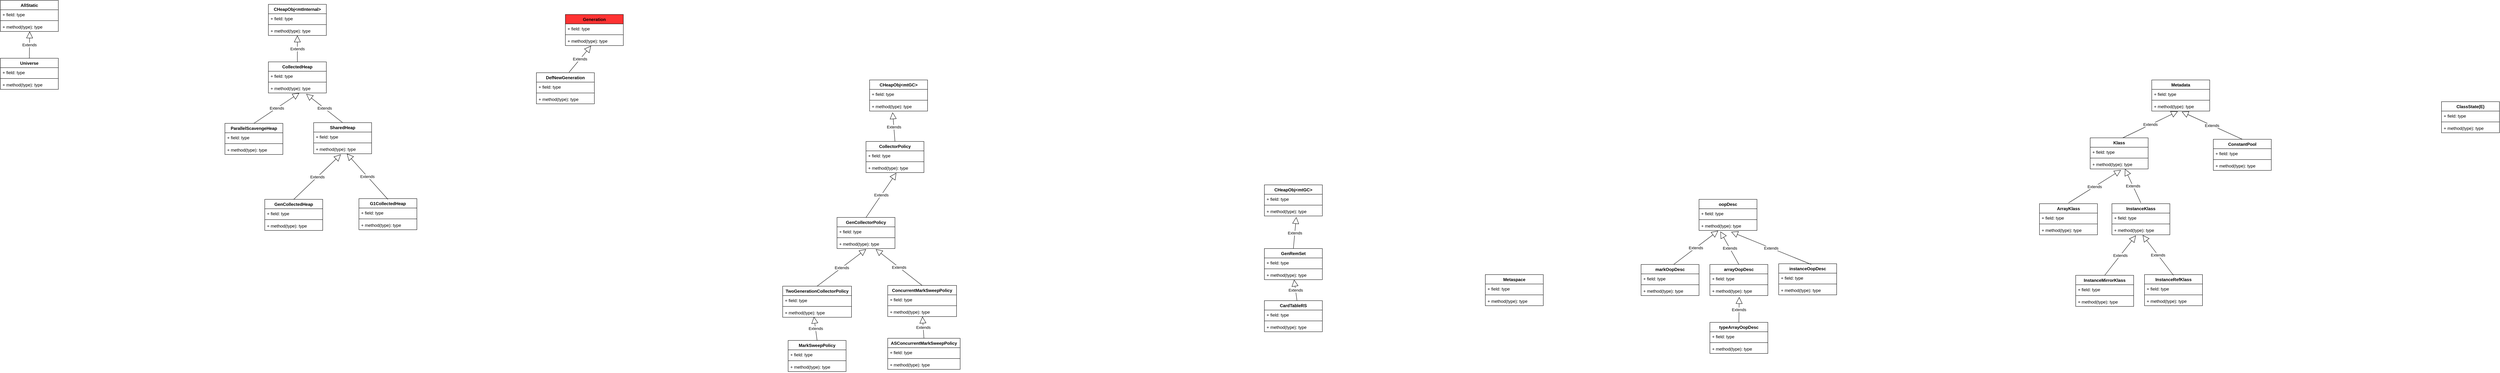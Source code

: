 <mxfile version="13.9.8" type="device" pages="4"><diagram id="rnsZKOZ5hXB4rAUBjZo9" name="oops"><mxGraphModel dx="988" dy="498" grid="1" gridSize="10" guides="1" tooltips="1" connect="1" arrows="1" fold="1" page="1" pageScale="1" pageWidth="33000" pageHeight="46810" math="0" shadow="0"><root><mxCell id="0"/><mxCell id="1" parent="0"/><mxCell id="3cCr9pCbtUFyk3-1MCqQ-1" value="AllStatic" style="swimlane;fontStyle=1;align=center;verticalAlign=top;childLayout=stackLayout;horizontal=1;startSize=26;horizontalStack=0;resizeParent=1;resizeParentMax=0;resizeLast=0;collapsible=1;marginBottom=0;" parent="1" vertex="1"><mxGeometry x="540" y="150" width="160" height="86" as="geometry"/></mxCell><mxCell id="3cCr9pCbtUFyk3-1MCqQ-2" value="+ field: type" style="text;strokeColor=none;fillColor=none;align=left;verticalAlign=top;spacingLeft=4;spacingRight=4;overflow=hidden;rotatable=0;points=[[0,0.5],[1,0.5]];portConstraint=eastwest;" parent="3cCr9pCbtUFyk3-1MCqQ-1" vertex="1"><mxGeometry y="26" width="160" height="26" as="geometry"/></mxCell><mxCell id="3cCr9pCbtUFyk3-1MCqQ-3" value="" style="line;strokeWidth=1;fillColor=none;align=left;verticalAlign=middle;spacingTop=-1;spacingLeft=3;spacingRight=3;rotatable=0;labelPosition=right;points=[];portConstraint=eastwest;" parent="3cCr9pCbtUFyk3-1MCqQ-1" vertex="1"><mxGeometry y="52" width="160" height="8" as="geometry"/></mxCell><mxCell id="3cCr9pCbtUFyk3-1MCqQ-4" value="+ method(type): type" style="text;strokeColor=none;fillColor=none;align=left;verticalAlign=top;spacingLeft=4;spacingRight=4;overflow=hidden;rotatable=0;points=[[0,0.5],[1,0.5]];portConstraint=eastwest;" parent="3cCr9pCbtUFyk3-1MCqQ-1" vertex="1"><mxGeometry y="60" width="160" height="26" as="geometry"/></mxCell><mxCell id="3cCr9pCbtUFyk3-1MCqQ-5" value="Universe" style="swimlane;fontStyle=1;align=center;verticalAlign=top;childLayout=stackLayout;horizontal=1;startSize=26;horizontalStack=0;resizeParent=1;resizeParentMax=0;resizeLast=0;collapsible=1;marginBottom=0;" parent="1" vertex="1"><mxGeometry x="540" y="310" width="160" height="86" as="geometry"/></mxCell><mxCell id="3cCr9pCbtUFyk3-1MCqQ-13" value="Extends" style="endArrow=block;endSize=16;endFill=0;html=1;entryX=0.506;entryY=1;entryDx=0;entryDy=0;entryPerimeter=0;" parent="3cCr9pCbtUFyk3-1MCqQ-5" target="3cCr9pCbtUFyk3-1MCqQ-4" edge="1"><mxGeometry width="160" relative="1" as="geometry"><mxPoint x="80" as="sourcePoint"/><mxPoint x="240" as="targetPoint"/></mxGeometry></mxCell><mxCell id="3cCr9pCbtUFyk3-1MCqQ-6" value="+ field: type" style="text;strokeColor=none;fillColor=none;align=left;verticalAlign=top;spacingLeft=4;spacingRight=4;overflow=hidden;rotatable=0;points=[[0,0.5],[1,0.5]];portConstraint=eastwest;" parent="3cCr9pCbtUFyk3-1MCqQ-5" vertex="1"><mxGeometry y="26" width="160" height="26" as="geometry"/></mxCell><mxCell id="3cCr9pCbtUFyk3-1MCqQ-7" value="" style="line;strokeWidth=1;fillColor=none;align=left;verticalAlign=middle;spacingTop=-1;spacingLeft=3;spacingRight=3;rotatable=0;labelPosition=right;points=[];portConstraint=eastwest;" parent="3cCr9pCbtUFyk3-1MCqQ-5" vertex="1"><mxGeometry y="52" width="160" height="8" as="geometry"/></mxCell><mxCell id="3cCr9pCbtUFyk3-1MCqQ-8" value="+ method(type): type" style="text;strokeColor=none;fillColor=none;align=left;verticalAlign=top;spacingLeft=4;spacingRight=4;overflow=hidden;rotatable=0;points=[[0,0.5],[1,0.5]];portConstraint=eastwest;" parent="3cCr9pCbtUFyk3-1MCqQ-5" vertex="1"><mxGeometry y="60" width="160" height="26" as="geometry"/></mxCell><mxCell id="3cCr9pCbtUFyk3-1MCqQ-14" value="CollectedHeap" style="swimlane;fontStyle=1;align=center;verticalAlign=top;childLayout=stackLayout;horizontal=1;startSize=26;horizontalStack=0;resizeParent=1;resizeParentMax=0;resizeLast=0;collapsible=1;marginBottom=0;" parent="1" vertex="1"><mxGeometry x="1280" y="320" width="160" height="86" as="geometry"/></mxCell><mxCell id="3cCr9pCbtUFyk3-1MCqQ-22" value="Extends" style="endArrow=block;endSize=16;endFill=0;html=1;" parent="3cCr9pCbtUFyk3-1MCqQ-14" target="3cCr9pCbtUFyk3-1MCqQ-21" edge="1"><mxGeometry width="160" relative="1" as="geometry"><mxPoint x="80" as="sourcePoint"/><mxPoint x="240" as="targetPoint"/></mxGeometry></mxCell><mxCell id="3cCr9pCbtUFyk3-1MCqQ-15" value="+ field: type" style="text;strokeColor=none;fillColor=none;align=left;verticalAlign=top;spacingLeft=4;spacingRight=4;overflow=hidden;rotatable=0;points=[[0,0.5],[1,0.5]];portConstraint=eastwest;" parent="3cCr9pCbtUFyk3-1MCqQ-14" vertex="1"><mxGeometry y="26" width="160" height="26" as="geometry"/></mxCell><mxCell id="3cCr9pCbtUFyk3-1MCqQ-16" value="" style="line;strokeWidth=1;fillColor=none;align=left;verticalAlign=middle;spacingTop=-1;spacingLeft=3;spacingRight=3;rotatable=0;labelPosition=right;points=[];portConstraint=eastwest;" parent="3cCr9pCbtUFyk3-1MCqQ-14" vertex="1"><mxGeometry y="52" width="160" height="8" as="geometry"/></mxCell><mxCell id="3cCr9pCbtUFyk3-1MCqQ-17" value="+ method(type): type" style="text;strokeColor=none;fillColor=none;align=left;verticalAlign=top;spacingLeft=4;spacingRight=4;overflow=hidden;rotatable=0;points=[[0,0.5],[1,0.5]];portConstraint=eastwest;" parent="3cCr9pCbtUFyk3-1MCqQ-14" vertex="1"><mxGeometry y="60" width="160" height="26" as="geometry"/></mxCell><mxCell id="3cCr9pCbtUFyk3-1MCqQ-18" value="CHeapObj&lt;mtInternal&gt;" style="swimlane;fontStyle=1;align=center;verticalAlign=top;childLayout=stackLayout;horizontal=1;startSize=26;horizontalStack=0;resizeParent=1;resizeParentMax=0;resizeLast=0;collapsible=1;marginBottom=0;" parent="1" vertex="1"><mxGeometry x="1280" y="161" width="160" height="86" as="geometry"/></mxCell><mxCell id="3cCr9pCbtUFyk3-1MCqQ-19" value="+ field: type" style="text;strokeColor=none;fillColor=none;align=left;verticalAlign=top;spacingLeft=4;spacingRight=4;overflow=hidden;rotatable=0;points=[[0,0.5],[1,0.5]];portConstraint=eastwest;" parent="3cCr9pCbtUFyk3-1MCqQ-18" vertex="1"><mxGeometry y="26" width="160" height="26" as="geometry"/></mxCell><mxCell id="3cCr9pCbtUFyk3-1MCqQ-20" value="" style="line;strokeWidth=1;fillColor=none;align=left;verticalAlign=middle;spacingTop=-1;spacingLeft=3;spacingRight=3;rotatable=0;labelPosition=right;points=[];portConstraint=eastwest;" parent="3cCr9pCbtUFyk3-1MCqQ-18" vertex="1"><mxGeometry y="52" width="160" height="8" as="geometry"/></mxCell><mxCell id="3cCr9pCbtUFyk3-1MCqQ-21" value="+ method(type): type" style="text;strokeColor=none;fillColor=none;align=left;verticalAlign=top;spacingLeft=4;spacingRight=4;overflow=hidden;rotatable=0;points=[[0,0.5],[1,0.5]];portConstraint=eastwest;" parent="3cCr9pCbtUFyk3-1MCqQ-18" vertex="1"><mxGeometry y="60" width="160" height="26" as="geometry"/></mxCell><mxCell id="3cCr9pCbtUFyk3-1MCqQ-23" value="ParallelScavengeHeap" style="swimlane;fontStyle=1;align=center;verticalAlign=top;childLayout=stackLayout;horizontal=1;startSize=26;horizontalStack=0;resizeParent=1;resizeParentMax=0;resizeLast=0;collapsible=1;marginBottom=0;" parent="1" vertex="1"><mxGeometry x="1160" y="490" width="160" height="86" as="geometry"/></mxCell><mxCell id="3cCr9pCbtUFyk3-1MCqQ-27" value="Extends" style="endArrow=block;endSize=16;endFill=0;html=1;entryX=0.533;entryY=1.006;entryDx=0;entryDy=0;entryPerimeter=0;" parent="3cCr9pCbtUFyk3-1MCqQ-23" target="3cCr9pCbtUFyk3-1MCqQ-17" edge="1"><mxGeometry width="160" relative="1" as="geometry"><mxPoint x="80" as="sourcePoint"/><mxPoint x="240" as="targetPoint"/></mxGeometry></mxCell><mxCell id="3cCr9pCbtUFyk3-1MCqQ-24" value="+ field: type" style="text;strokeColor=none;fillColor=none;align=left;verticalAlign=top;spacingLeft=4;spacingRight=4;overflow=hidden;rotatable=0;points=[[0,0.5],[1,0.5]];portConstraint=eastwest;" parent="3cCr9pCbtUFyk3-1MCqQ-23" vertex="1"><mxGeometry y="26" width="160" height="26" as="geometry"/></mxCell><mxCell id="3cCr9pCbtUFyk3-1MCqQ-25" value="" style="line;strokeWidth=1;fillColor=none;align=left;verticalAlign=middle;spacingTop=-1;spacingLeft=3;spacingRight=3;rotatable=0;labelPosition=right;points=[];portConstraint=eastwest;" parent="3cCr9pCbtUFyk3-1MCqQ-23" vertex="1"><mxGeometry y="52" width="160" height="8" as="geometry"/></mxCell><mxCell id="3cCr9pCbtUFyk3-1MCqQ-26" value="+ method(type): type" style="text;strokeColor=none;fillColor=none;align=left;verticalAlign=top;spacingLeft=4;spacingRight=4;overflow=hidden;rotatable=0;points=[[0,0.5],[1,0.5]];portConstraint=eastwest;" parent="3cCr9pCbtUFyk3-1MCqQ-23" vertex="1"><mxGeometry y="60" width="160" height="26" as="geometry"/></mxCell><mxCell id="3cCr9pCbtUFyk3-1MCqQ-28" value="MarkSweepPolicy" style="swimlane;fontStyle=1;align=center;verticalAlign=top;childLayout=stackLayout;horizontal=1;startSize=26;horizontalStack=0;resizeParent=1;resizeParentMax=0;resizeLast=0;collapsible=1;marginBottom=0;" parent="1" vertex="1"><mxGeometry x="2715" y="1090" width="160" height="86" as="geometry"/></mxCell><mxCell id="3cCr9pCbtUFyk3-1MCqQ-36" value="Extends" style="endArrow=block;endSize=16;endFill=0;html=1;entryX=0.454;entryY=0.942;entryDx=0;entryDy=0;entryPerimeter=0;" parent="3cCr9pCbtUFyk3-1MCqQ-28" target="3cCr9pCbtUFyk3-1MCqQ-35" edge="1"><mxGeometry width="160" relative="1" as="geometry"><mxPoint x="80" as="sourcePoint"/><mxPoint x="240" as="targetPoint"/></mxGeometry></mxCell><mxCell id="3cCr9pCbtUFyk3-1MCqQ-29" value="+ field: type" style="text;strokeColor=none;fillColor=none;align=left;verticalAlign=top;spacingLeft=4;spacingRight=4;overflow=hidden;rotatable=0;points=[[0,0.5],[1,0.5]];portConstraint=eastwest;" parent="3cCr9pCbtUFyk3-1MCqQ-28" vertex="1"><mxGeometry y="26" width="160" height="26" as="geometry"/></mxCell><mxCell id="3cCr9pCbtUFyk3-1MCqQ-30" value="" style="line;strokeWidth=1;fillColor=none;align=left;verticalAlign=middle;spacingTop=-1;spacingLeft=3;spacingRight=3;rotatable=0;labelPosition=right;points=[];portConstraint=eastwest;" parent="3cCr9pCbtUFyk3-1MCqQ-28" vertex="1"><mxGeometry y="52" width="160" height="8" as="geometry"/></mxCell><mxCell id="3cCr9pCbtUFyk3-1MCqQ-31" value="+ method(type): type" style="text;strokeColor=none;fillColor=none;align=left;verticalAlign=top;spacingLeft=4;spacingRight=4;overflow=hidden;rotatable=0;points=[[0,0.5],[1,0.5]];portConstraint=eastwest;" parent="3cCr9pCbtUFyk3-1MCqQ-28" vertex="1"><mxGeometry y="60" width="160" height="26" as="geometry"/></mxCell><mxCell id="3cCr9pCbtUFyk3-1MCqQ-32" value="TwoGenerationCollectorPolicy" style="swimlane;fontStyle=1;align=center;verticalAlign=top;childLayout=stackLayout;horizontal=1;startSize=26;horizontalStack=0;resizeParent=1;resizeParentMax=0;resizeLast=0;collapsible=1;marginBottom=0;" parent="1" vertex="1"><mxGeometry x="2700" y="940" width="190" height="86" as="geometry"/></mxCell><mxCell id="3cCr9pCbtUFyk3-1MCqQ-41" value="Extends" style="endArrow=block;endSize=16;endFill=0;html=1;entryX=0.502;entryY=1.071;entryDx=0;entryDy=0;entryPerimeter=0;" parent="3cCr9pCbtUFyk3-1MCqQ-32" target="3cCr9pCbtUFyk3-1MCqQ-40" edge="1"><mxGeometry width="160" relative="1" as="geometry"><mxPoint x="95" as="sourcePoint"/><mxPoint x="255" as="targetPoint"/></mxGeometry></mxCell><mxCell id="3cCr9pCbtUFyk3-1MCqQ-33" value="+ field: type" style="text;strokeColor=none;fillColor=none;align=left;verticalAlign=top;spacingLeft=4;spacingRight=4;overflow=hidden;rotatable=0;points=[[0,0.5],[1,0.5]];portConstraint=eastwest;" parent="3cCr9pCbtUFyk3-1MCqQ-32" vertex="1"><mxGeometry y="26" width="190" height="26" as="geometry"/></mxCell><mxCell id="3cCr9pCbtUFyk3-1MCqQ-34" value="" style="line;strokeWidth=1;fillColor=none;align=left;verticalAlign=middle;spacingTop=-1;spacingLeft=3;spacingRight=3;rotatable=0;labelPosition=right;points=[];portConstraint=eastwest;" parent="3cCr9pCbtUFyk3-1MCqQ-32" vertex="1"><mxGeometry y="52" width="190" height="8" as="geometry"/></mxCell><mxCell id="3cCr9pCbtUFyk3-1MCqQ-35" value="+ method(type): type" style="text;strokeColor=none;fillColor=none;align=left;verticalAlign=top;spacingLeft=4;spacingRight=4;overflow=hidden;rotatable=0;points=[[0,0.5],[1,0.5]];portConstraint=eastwest;" parent="3cCr9pCbtUFyk3-1MCqQ-32" vertex="1"><mxGeometry y="60" width="190" height="26" as="geometry"/></mxCell><mxCell id="3cCr9pCbtUFyk3-1MCqQ-37" value="GenCollectorPolicy" style="swimlane;fontStyle=1;align=center;verticalAlign=top;childLayout=stackLayout;horizontal=1;startSize=26;horizontalStack=0;resizeParent=1;resizeParentMax=0;resizeLast=0;collapsible=1;marginBottom=0;" parent="1" vertex="1"><mxGeometry x="2850" y="750" width="160" height="86" as="geometry"/></mxCell><mxCell id="3cCr9pCbtUFyk3-1MCqQ-46" value="Extends" style="endArrow=block;endSize=16;endFill=0;html=1;entryX=0.523;entryY=1.038;entryDx=0;entryDy=0;entryPerimeter=0;" parent="3cCr9pCbtUFyk3-1MCqQ-37" target="3cCr9pCbtUFyk3-1MCqQ-45" edge="1"><mxGeometry width="160" relative="1" as="geometry"><mxPoint x="80" as="sourcePoint"/><mxPoint x="240" as="targetPoint"/></mxGeometry></mxCell><mxCell id="3cCr9pCbtUFyk3-1MCqQ-38" value="+ field: type" style="text;strokeColor=none;fillColor=none;align=left;verticalAlign=top;spacingLeft=4;spacingRight=4;overflow=hidden;rotatable=0;points=[[0,0.5],[1,0.5]];portConstraint=eastwest;" parent="3cCr9pCbtUFyk3-1MCqQ-37" vertex="1"><mxGeometry y="26" width="160" height="26" as="geometry"/></mxCell><mxCell id="3cCr9pCbtUFyk3-1MCqQ-39" value="" style="line;strokeWidth=1;fillColor=none;align=left;verticalAlign=middle;spacingTop=-1;spacingLeft=3;spacingRight=3;rotatable=0;labelPosition=right;points=[];portConstraint=eastwest;" parent="3cCr9pCbtUFyk3-1MCqQ-37" vertex="1"><mxGeometry y="52" width="160" height="8" as="geometry"/></mxCell><mxCell id="3cCr9pCbtUFyk3-1MCqQ-40" value="+ method(type): type" style="text;strokeColor=none;fillColor=none;align=left;verticalAlign=top;spacingLeft=4;spacingRight=4;overflow=hidden;rotatable=0;points=[[0,0.5],[1,0.5]];portConstraint=eastwest;" parent="3cCr9pCbtUFyk3-1MCqQ-37" vertex="1"><mxGeometry y="60" width="160" height="26" as="geometry"/></mxCell><mxCell id="3cCr9pCbtUFyk3-1MCqQ-42" value="CollectorPolicy" style="swimlane;fontStyle=1;align=center;verticalAlign=top;childLayout=stackLayout;horizontal=1;startSize=26;horizontalStack=0;resizeParent=1;resizeParentMax=0;resizeLast=0;collapsible=1;marginBottom=0;" parent="1" vertex="1"><mxGeometry x="2930" y="540" width="160" height="86" as="geometry"/></mxCell><mxCell id="3cCr9pCbtUFyk3-1MCqQ-51" value="Extends" style="endArrow=block;endSize=16;endFill=0;html=1;entryX=0.398;entryY=1.135;entryDx=0;entryDy=0;entryPerimeter=0;" parent="3cCr9pCbtUFyk3-1MCqQ-42" target="3cCr9pCbtUFyk3-1MCqQ-50" edge="1"><mxGeometry width="160" relative="1" as="geometry"><mxPoint x="80" as="sourcePoint"/><mxPoint x="100" y="-80" as="targetPoint"/></mxGeometry></mxCell><mxCell id="3cCr9pCbtUFyk3-1MCqQ-43" value="+ field: type" style="text;strokeColor=none;fillColor=none;align=left;verticalAlign=top;spacingLeft=4;spacingRight=4;overflow=hidden;rotatable=0;points=[[0,0.5],[1,0.5]];portConstraint=eastwest;" parent="3cCr9pCbtUFyk3-1MCqQ-42" vertex="1"><mxGeometry y="26" width="160" height="26" as="geometry"/></mxCell><mxCell id="3cCr9pCbtUFyk3-1MCqQ-44" value="" style="line;strokeWidth=1;fillColor=none;align=left;verticalAlign=middle;spacingTop=-1;spacingLeft=3;spacingRight=3;rotatable=0;labelPosition=right;points=[];portConstraint=eastwest;" parent="3cCr9pCbtUFyk3-1MCqQ-42" vertex="1"><mxGeometry y="52" width="160" height="8" as="geometry"/></mxCell><mxCell id="3cCr9pCbtUFyk3-1MCqQ-45" value="+ method(type): type" style="text;strokeColor=none;fillColor=none;align=left;verticalAlign=top;spacingLeft=4;spacingRight=4;overflow=hidden;rotatable=0;points=[[0,0.5],[1,0.5]];portConstraint=eastwest;" parent="3cCr9pCbtUFyk3-1MCqQ-42" vertex="1"><mxGeometry y="60" width="160" height="26" as="geometry"/></mxCell><mxCell id="3cCr9pCbtUFyk3-1MCqQ-47" value="CHeapObj&lt;mtGC&gt;" style="swimlane;fontStyle=1;align=center;verticalAlign=top;childLayout=stackLayout;horizontal=1;startSize=26;horizontalStack=0;resizeParent=1;resizeParentMax=0;resizeLast=0;collapsible=1;marginBottom=0;" parent="1" vertex="1"><mxGeometry x="2940" y="370" width="160" height="86" as="geometry"/></mxCell><mxCell id="3cCr9pCbtUFyk3-1MCqQ-48" value="+ field: type" style="text;strokeColor=none;fillColor=none;align=left;verticalAlign=top;spacingLeft=4;spacingRight=4;overflow=hidden;rotatable=0;points=[[0,0.5],[1,0.5]];portConstraint=eastwest;" parent="3cCr9pCbtUFyk3-1MCqQ-47" vertex="1"><mxGeometry y="26" width="160" height="26" as="geometry"/></mxCell><mxCell id="3cCr9pCbtUFyk3-1MCqQ-49" value="" style="line;strokeWidth=1;fillColor=none;align=left;verticalAlign=middle;spacingTop=-1;spacingLeft=3;spacingRight=3;rotatable=0;labelPosition=right;points=[];portConstraint=eastwest;" parent="3cCr9pCbtUFyk3-1MCqQ-47" vertex="1"><mxGeometry y="52" width="160" height="8" as="geometry"/></mxCell><mxCell id="3cCr9pCbtUFyk3-1MCqQ-50" value="+ method(type): type" style="text;strokeColor=none;fillColor=none;align=left;verticalAlign=top;spacingLeft=4;spacingRight=4;overflow=hidden;rotatable=0;points=[[0,0.5],[1,0.5]];portConstraint=eastwest;" parent="3cCr9pCbtUFyk3-1MCqQ-47" vertex="1"><mxGeometry y="60" width="160" height="26" as="geometry"/></mxCell><mxCell id="3cCr9pCbtUFyk3-1MCqQ-52" value="ConcurrentMarkSweepPolicy" style="swimlane;fontStyle=1;align=center;verticalAlign=top;childLayout=stackLayout;horizontal=1;startSize=26;horizontalStack=0;resizeParent=1;resizeParentMax=0;resizeLast=0;collapsible=1;marginBottom=0;" parent="1" vertex="1"><mxGeometry x="2990" y="938" width="190" height="86" as="geometry"/></mxCell><mxCell id="3cCr9pCbtUFyk3-1MCqQ-53" value="+ field: type" style="text;strokeColor=none;fillColor=none;align=left;verticalAlign=top;spacingLeft=4;spacingRight=4;overflow=hidden;rotatable=0;points=[[0,0.5],[1,0.5]];portConstraint=eastwest;" parent="3cCr9pCbtUFyk3-1MCqQ-52" vertex="1"><mxGeometry y="26" width="190" height="26" as="geometry"/></mxCell><mxCell id="3cCr9pCbtUFyk3-1MCqQ-54" value="" style="line;strokeWidth=1;fillColor=none;align=left;verticalAlign=middle;spacingTop=-1;spacingLeft=3;spacingRight=3;rotatable=0;labelPosition=right;points=[];portConstraint=eastwest;" parent="3cCr9pCbtUFyk3-1MCqQ-52" vertex="1"><mxGeometry y="52" width="190" height="8" as="geometry"/></mxCell><mxCell id="3cCr9pCbtUFyk3-1MCqQ-55" value="+ method(type): type" style="text;strokeColor=none;fillColor=none;align=left;verticalAlign=top;spacingLeft=4;spacingRight=4;overflow=hidden;rotatable=0;points=[[0,0.5],[1,0.5]];portConstraint=eastwest;" parent="3cCr9pCbtUFyk3-1MCqQ-52" vertex="1"><mxGeometry y="60" width="190" height="26" as="geometry"/></mxCell><mxCell id="3cCr9pCbtUFyk3-1MCqQ-56" value="Extends" style="endArrow=block;endSize=16;endFill=0;html=1;entryX=0.669;entryY=1.071;entryDx=0;entryDy=0;entryPerimeter=0;exitX=0.5;exitY=0;exitDx=0;exitDy=0;" parent="1" source="3cCr9pCbtUFyk3-1MCqQ-52" target="3cCr9pCbtUFyk3-1MCqQ-40" edge="1"><mxGeometry width="160" relative="1" as="geometry"><mxPoint x="3080" y="940" as="sourcePoint"/><mxPoint x="3240" y="940" as="targetPoint"/></mxGeometry></mxCell><mxCell id="3cCr9pCbtUFyk3-1MCqQ-57" value="ASConcurrentMarkSweepPolicy" style="swimlane;fontStyle=1;align=center;verticalAlign=top;childLayout=stackLayout;horizontal=1;startSize=26;horizontalStack=0;resizeParent=1;resizeParentMax=0;resizeLast=0;collapsible=1;marginBottom=0;" parent="1" vertex="1"><mxGeometry x="2990" y="1084" width="200" height="86" as="geometry"/></mxCell><mxCell id="3cCr9pCbtUFyk3-1MCqQ-58" value="+ field: type" style="text;strokeColor=none;fillColor=none;align=left;verticalAlign=top;spacingLeft=4;spacingRight=4;overflow=hidden;rotatable=0;points=[[0,0.5],[1,0.5]];portConstraint=eastwest;" parent="3cCr9pCbtUFyk3-1MCqQ-57" vertex="1"><mxGeometry y="26" width="200" height="26" as="geometry"/></mxCell><mxCell id="3cCr9pCbtUFyk3-1MCqQ-59" value="" style="line;strokeWidth=1;fillColor=none;align=left;verticalAlign=middle;spacingTop=-1;spacingLeft=3;spacingRight=3;rotatable=0;labelPosition=right;points=[];portConstraint=eastwest;" parent="3cCr9pCbtUFyk3-1MCqQ-57" vertex="1"><mxGeometry y="52" width="200" height="8" as="geometry"/></mxCell><mxCell id="3cCr9pCbtUFyk3-1MCqQ-60" value="+ method(type): type" style="text;strokeColor=none;fillColor=none;align=left;verticalAlign=top;spacingLeft=4;spacingRight=4;overflow=hidden;rotatable=0;points=[[0,0.5],[1,0.5]];portConstraint=eastwest;" parent="3cCr9pCbtUFyk3-1MCqQ-57" vertex="1"><mxGeometry y="60" width="200" height="26" as="geometry"/></mxCell><mxCell id="3cCr9pCbtUFyk3-1MCqQ-61" value="Extends" style="endArrow=block;endSize=16;endFill=0;html=1;exitX=0.5;exitY=0;exitDx=0;exitDy=0;" parent="1" source="3cCr9pCbtUFyk3-1MCqQ-57" target="3cCr9pCbtUFyk3-1MCqQ-55" edge="1"><mxGeometry width="160" relative="1" as="geometry"><mxPoint x="3090" y="1080" as="sourcePoint"/><mxPoint x="3250" y="1080" as="targetPoint"/></mxGeometry></mxCell><mxCell id="3cCr9pCbtUFyk3-1MCqQ-62" value="SharedHeap" style="swimlane;fontStyle=1;align=center;verticalAlign=top;childLayout=stackLayout;horizontal=1;startSize=26;horizontalStack=0;resizeParent=1;resizeParentMax=0;resizeLast=0;collapsible=1;marginBottom=0;" parent="1" vertex="1"><mxGeometry x="1405" y="488" width="160" height="86" as="geometry"/></mxCell><mxCell id="3cCr9pCbtUFyk3-1MCqQ-63" value="+ field: type" style="text;strokeColor=none;fillColor=none;align=left;verticalAlign=top;spacingLeft=4;spacingRight=4;overflow=hidden;rotatable=0;points=[[0,0.5],[1,0.5]];portConstraint=eastwest;" parent="3cCr9pCbtUFyk3-1MCqQ-62" vertex="1"><mxGeometry y="26" width="160" height="26" as="geometry"/></mxCell><mxCell id="3cCr9pCbtUFyk3-1MCqQ-64" value="" style="line;strokeWidth=1;fillColor=none;align=left;verticalAlign=middle;spacingTop=-1;spacingLeft=3;spacingRight=3;rotatable=0;labelPosition=right;points=[];portConstraint=eastwest;" parent="3cCr9pCbtUFyk3-1MCqQ-62" vertex="1"><mxGeometry y="52" width="160" height="8" as="geometry"/></mxCell><mxCell id="3cCr9pCbtUFyk3-1MCqQ-65" value="+ method(type): type" style="text;strokeColor=none;fillColor=none;align=left;verticalAlign=top;spacingLeft=4;spacingRight=4;overflow=hidden;rotatable=0;points=[[0,0.5],[1,0.5]];portConstraint=eastwest;" parent="3cCr9pCbtUFyk3-1MCqQ-62" vertex="1"><mxGeometry y="60" width="160" height="26" as="geometry"/></mxCell><mxCell id="3cCr9pCbtUFyk3-1MCqQ-66" value="Extends" style="endArrow=block;endSize=16;endFill=0;html=1;entryX=0.653;entryY=1.103;entryDx=0;entryDy=0;entryPerimeter=0;exitX=0.5;exitY=0;exitDx=0;exitDy=0;" parent="1" source="3cCr9pCbtUFyk3-1MCqQ-62" target="3cCr9pCbtUFyk3-1MCqQ-17" edge="1"><mxGeometry width="160" relative="1" as="geometry"><mxPoint x="1490" y="470" as="sourcePoint"/><mxPoint x="1650" y="470" as="targetPoint"/></mxGeometry></mxCell><mxCell id="3cCr9pCbtUFyk3-1MCqQ-68" value="GenCollectedHeap" style="swimlane;fontStyle=1;align=center;verticalAlign=top;childLayout=stackLayout;horizontal=1;startSize=26;horizontalStack=0;resizeParent=1;resizeParentMax=0;resizeLast=0;collapsible=1;marginBottom=0;" parent="1" vertex="1"><mxGeometry x="1270" y="700" width="160" height="86" as="geometry"/></mxCell><mxCell id="3cCr9pCbtUFyk3-1MCqQ-72" value="Extends" style="endArrow=block;endSize=16;endFill=0;html=1;entryX=0.469;entryY=1.077;entryDx=0;entryDy=0;entryPerimeter=0;" parent="3cCr9pCbtUFyk3-1MCqQ-68" target="3cCr9pCbtUFyk3-1MCqQ-65" edge="1"><mxGeometry width="160" relative="1" as="geometry"><mxPoint x="80" as="sourcePoint"/><mxPoint x="240" as="targetPoint"/></mxGeometry></mxCell><mxCell id="3cCr9pCbtUFyk3-1MCqQ-69" value="+ field: type" style="text;strokeColor=none;fillColor=none;align=left;verticalAlign=top;spacingLeft=4;spacingRight=4;overflow=hidden;rotatable=0;points=[[0,0.5],[1,0.5]];portConstraint=eastwest;" parent="3cCr9pCbtUFyk3-1MCqQ-68" vertex="1"><mxGeometry y="26" width="160" height="26" as="geometry"/></mxCell><mxCell id="3cCr9pCbtUFyk3-1MCqQ-70" value="" style="line;strokeWidth=1;fillColor=none;align=left;verticalAlign=middle;spacingTop=-1;spacingLeft=3;spacingRight=3;rotatable=0;labelPosition=right;points=[];portConstraint=eastwest;" parent="3cCr9pCbtUFyk3-1MCqQ-68" vertex="1"><mxGeometry y="52" width="160" height="8" as="geometry"/></mxCell><mxCell id="3cCr9pCbtUFyk3-1MCqQ-71" value="+ method(type): type" style="text;strokeColor=none;fillColor=none;align=left;verticalAlign=top;spacingLeft=4;spacingRight=4;overflow=hidden;rotatable=0;points=[[0,0.5],[1,0.5]];portConstraint=eastwest;" parent="3cCr9pCbtUFyk3-1MCqQ-68" vertex="1"><mxGeometry y="60" width="160" height="26" as="geometry"/></mxCell><mxCell id="3cCr9pCbtUFyk3-1MCqQ-73" value="G1CollectedHeap" style="swimlane;fontStyle=1;align=center;verticalAlign=top;childLayout=stackLayout;horizontal=1;startSize=26;horizontalStack=0;resizeParent=1;resizeParentMax=0;resizeLast=0;collapsible=1;marginBottom=0;" parent="1" vertex="1"><mxGeometry x="1530" y="698" width="160" height="86" as="geometry"/></mxCell><mxCell id="3cCr9pCbtUFyk3-1MCqQ-77" value="Extends" style="endArrow=block;endSize=16;endFill=0;html=1;" parent="3cCr9pCbtUFyk3-1MCqQ-73" target="3cCr9pCbtUFyk3-1MCqQ-65" edge="1"><mxGeometry width="160" relative="1" as="geometry"><mxPoint x="80" y="2" as="sourcePoint"/><mxPoint x="240" y="2" as="targetPoint"/></mxGeometry></mxCell><mxCell id="3cCr9pCbtUFyk3-1MCqQ-74" value="+ field: type" style="text;strokeColor=none;fillColor=none;align=left;verticalAlign=top;spacingLeft=4;spacingRight=4;overflow=hidden;rotatable=0;points=[[0,0.5],[1,0.5]];portConstraint=eastwest;" parent="3cCr9pCbtUFyk3-1MCqQ-73" vertex="1"><mxGeometry y="26" width="160" height="26" as="geometry"/></mxCell><mxCell id="3cCr9pCbtUFyk3-1MCqQ-75" value="" style="line;strokeWidth=1;fillColor=none;align=left;verticalAlign=middle;spacingTop=-1;spacingLeft=3;spacingRight=3;rotatable=0;labelPosition=right;points=[];portConstraint=eastwest;" parent="3cCr9pCbtUFyk3-1MCqQ-73" vertex="1"><mxGeometry y="52" width="160" height="8" as="geometry"/></mxCell><mxCell id="3cCr9pCbtUFyk3-1MCqQ-76" value="+ method(type): type" style="text;strokeColor=none;fillColor=none;align=left;verticalAlign=top;spacingLeft=4;spacingRight=4;overflow=hidden;rotatable=0;points=[[0,0.5],[1,0.5]];portConstraint=eastwest;" parent="3cCr9pCbtUFyk3-1MCqQ-73" vertex="1"><mxGeometry y="60" width="160" height="26" as="geometry"/></mxCell><mxCell id="3cCr9pCbtUFyk3-1MCqQ-78" value="CardTableRS" style="swimlane;fontStyle=1;align=center;verticalAlign=top;childLayout=stackLayout;horizontal=1;startSize=26;horizontalStack=0;resizeParent=1;resizeParentMax=0;resizeLast=0;collapsible=1;marginBottom=0;" parent="1" vertex="1"><mxGeometry x="4030" y="980" width="160" height="86" as="geometry"/></mxCell><mxCell id="3cCr9pCbtUFyk3-1MCqQ-86" value="Extends" style="endArrow=block;endSize=16;endFill=0;html=1;entryX=0.513;entryY=1;entryDx=0;entryDy=0;entryPerimeter=0;" parent="3cCr9pCbtUFyk3-1MCqQ-78" target="3cCr9pCbtUFyk3-1MCqQ-85" edge="1"><mxGeometry width="160" relative="1" as="geometry"><mxPoint x="90" as="sourcePoint"/><mxPoint x="250" as="targetPoint"/></mxGeometry></mxCell><mxCell id="3cCr9pCbtUFyk3-1MCqQ-79" value="+ field: type" style="text;strokeColor=none;fillColor=none;align=left;verticalAlign=top;spacingLeft=4;spacingRight=4;overflow=hidden;rotatable=0;points=[[0,0.5],[1,0.5]];portConstraint=eastwest;" parent="3cCr9pCbtUFyk3-1MCqQ-78" vertex="1"><mxGeometry y="26" width="160" height="26" as="geometry"/></mxCell><mxCell id="3cCr9pCbtUFyk3-1MCqQ-80" value="" style="line;strokeWidth=1;fillColor=none;align=left;verticalAlign=middle;spacingTop=-1;spacingLeft=3;spacingRight=3;rotatable=0;labelPosition=right;points=[];portConstraint=eastwest;" parent="3cCr9pCbtUFyk3-1MCqQ-78" vertex="1"><mxGeometry y="52" width="160" height="8" as="geometry"/></mxCell><mxCell id="3cCr9pCbtUFyk3-1MCqQ-81" value="+ method(type): type" style="text;strokeColor=none;fillColor=none;align=left;verticalAlign=top;spacingLeft=4;spacingRight=4;overflow=hidden;rotatable=0;points=[[0,0.5],[1,0.5]];portConstraint=eastwest;" parent="3cCr9pCbtUFyk3-1MCqQ-78" vertex="1"><mxGeometry y="60" width="160" height="26" as="geometry"/></mxCell><mxCell id="3cCr9pCbtUFyk3-1MCqQ-82" value="GenRemSet" style="swimlane;fontStyle=1;align=center;verticalAlign=top;childLayout=stackLayout;horizontal=1;startSize=26;horizontalStack=0;resizeParent=1;resizeParentMax=0;resizeLast=0;collapsible=1;marginBottom=0;" parent="1" vertex="1"><mxGeometry x="4030" y="836" width="160" height="86" as="geometry"/></mxCell><mxCell id="3cCr9pCbtUFyk3-1MCqQ-83" value="+ field: type" style="text;strokeColor=none;fillColor=none;align=left;verticalAlign=top;spacingLeft=4;spacingRight=4;overflow=hidden;rotatable=0;points=[[0,0.5],[1,0.5]];portConstraint=eastwest;" parent="3cCr9pCbtUFyk3-1MCqQ-82" vertex="1"><mxGeometry y="26" width="160" height="26" as="geometry"/></mxCell><mxCell id="3cCr9pCbtUFyk3-1MCqQ-84" value="" style="line;strokeWidth=1;fillColor=none;align=left;verticalAlign=middle;spacingTop=-1;spacingLeft=3;spacingRight=3;rotatable=0;labelPosition=right;points=[];portConstraint=eastwest;" parent="3cCr9pCbtUFyk3-1MCqQ-82" vertex="1"><mxGeometry y="52" width="160" height="8" as="geometry"/></mxCell><mxCell id="3cCr9pCbtUFyk3-1MCqQ-85" value="+ method(type): type" style="text;strokeColor=none;fillColor=none;align=left;verticalAlign=top;spacingLeft=4;spacingRight=4;overflow=hidden;rotatable=0;points=[[0,0.5],[1,0.5]];portConstraint=eastwest;" parent="3cCr9pCbtUFyk3-1MCqQ-82" vertex="1"><mxGeometry y="60" width="160" height="26" as="geometry"/></mxCell><mxCell id="3cCr9pCbtUFyk3-1MCqQ-87" value="CHeapObj&lt;mtGC&gt;" style="swimlane;fontStyle=1;align=center;verticalAlign=top;childLayout=stackLayout;horizontal=1;startSize=26;horizontalStack=0;resizeParent=1;resizeParentMax=0;resizeLast=0;collapsible=1;marginBottom=0;" parent="1" vertex="1"><mxGeometry x="4030" y="660" width="160" height="86" as="geometry"/></mxCell><mxCell id="3cCr9pCbtUFyk3-1MCqQ-88" value="+ field: type" style="text;strokeColor=none;fillColor=none;align=left;verticalAlign=top;spacingLeft=4;spacingRight=4;overflow=hidden;rotatable=0;points=[[0,0.5],[1,0.5]];portConstraint=eastwest;" parent="3cCr9pCbtUFyk3-1MCqQ-87" vertex="1"><mxGeometry y="26" width="160" height="26" as="geometry"/></mxCell><mxCell id="3cCr9pCbtUFyk3-1MCqQ-89" value="" style="line;strokeWidth=1;fillColor=none;align=left;verticalAlign=middle;spacingTop=-1;spacingLeft=3;spacingRight=3;rotatable=0;labelPosition=right;points=[];portConstraint=eastwest;" parent="3cCr9pCbtUFyk3-1MCqQ-87" vertex="1"><mxGeometry y="52" width="160" height="8" as="geometry"/></mxCell><mxCell id="3cCr9pCbtUFyk3-1MCqQ-90" value="+ method(type): type" style="text;strokeColor=none;fillColor=none;align=left;verticalAlign=top;spacingLeft=4;spacingRight=4;overflow=hidden;rotatable=0;points=[[0,0.5],[1,0.5]];portConstraint=eastwest;" parent="3cCr9pCbtUFyk3-1MCqQ-87" vertex="1"><mxGeometry y="60" width="160" height="26" as="geometry"/></mxCell><mxCell id="3cCr9pCbtUFyk3-1MCqQ-91" value="Extends" style="endArrow=block;endSize=16;endFill=0;html=1;entryX=0.55;entryY=1.115;entryDx=0;entryDy=0;entryPerimeter=0;exitX=0.5;exitY=0;exitDx=0;exitDy=0;" parent="1" source="3cCr9pCbtUFyk3-1MCqQ-82" target="3cCr9pCbtUFyk3-1MCqQ-90" edge="1"><mxGeometry width="160" relative="1" as="geometry"><mxPoint x="4120" y="810" as="sourcePoint"/><mxPoint x="4280" y="810" as="targetPoint"/></mxGeometry></mxCell><mxCell id="3cCr9pCbtUFyk3-1MCqQ-92" value="Metaspace" style="swimlane;fontStyle=1;align=center;verticalAlign=top;childLayout=stackLayout;horizontal=1;startSize=26;horizontalStack=0;resizeParent=1;resizeParentMax=0;resizeLast=0;collapsible=1;marginBottom=0;" parent="1" vertex="1"><mxGeometry x="4640" y="908" width="160" height="86" as="geometry"/></mxCell><mxCell id="3cCr9pCbtUFyk3-1MCqQ-93" value="+ field: type" style="text;strokeColor=none;fillColor=none;align=left;verticalAlign=top;spacingLeft=4;spacingRight=4;overflow=hidden;rotatable=0;points=[[0,0.5],[1,0.5]];portConstraint=eastwest;" parent="3cCr9pCbtUFyk3-1MCqQ-92" vertex="1"><mxGeometry y="26" width="160" height="26" as="geometry"/></mxCell><mxCell id="3cCr9pCbtUFyk3-1MCqQ-94" value="" style="line;strokeWidth=1;fillColor=none;align=left;verticalAlign=middle;spacingTop=-1;spacingLeft=3;spacingRight=3;rotatable=0;labelPosition=right;points=[];portConstraint=eastwest;" parent="3cCr9pCbtUFyk3-1MCqQ-92" vertex="1"><mxGeometry y="52" width="160" height="8" as="geometry"/></mxCell><mxCell id="3cCr9pCbtUFyk3-1MCqQ-95" value="+ method(type): type" style="text;strokeColor=none;fillColor=none;align=left;verticalAlign=top;spacingLeft=4;spacingRight=4;overflow=hidden;rotatable=0;points=[[0,0.5],[1,0.5]];portConstraint=eastwest;" parent="3cCr9pCbtUFyk3-1MCqQ-92" vertex="1"><mxGeometry y="60" width="160" height="26" as="geometry"/></mxCell><mxCell id="3cCr9pCbtUFyk3-1MCqQ-96" value="markOopDesc" style="swimlane;fontStyle=1;align=center;verticalAlign=top;childLayout=stackLayout;horizontal=1;startSize=26;horizontalStack=0;resizeParent=1;resizeParentMax=0;resizeLast=0;collapsible=1;marginBottom=0;" parent="1" vertex="1"><mxGeometry x="5070" y="880" width="160" height="86" as="geometry"/></mxCell><mxCell id="3cCr9pCbtUFyk3-1MCqQ-104" value="Extends" style="endArrow=block;endSize=16;endFill=0;html=1;entryX=0.331;entryY=1.038;entryDx=0;entryDy=0;entryPerimeter=0;" parent="3cCr9pCbtUFyk3-1MCqQ-96" target="3cCr9pCbtUFyk3-1MCqQ-103" edge="1"><mxGeometry width="160" relative="1" as="geometry"><mxPoint x="90" as="sourcePoint"/><mxPoint x="250" as="targetPoint"/></mxGeometry></mxCell><mxCell id="3cCr9pCbtUFyk3-1MCqQ-97" value="+ field: type" style="text;strokeColor=none;fillColor=none;align=left;verticalAlign=top;spacingLeft=4;spacingRight=4;overflow=hidden;rotatable=0;points=[[0,0.5],[1,0.5]];portConstraint=eastwest;" parent="3cCr9pCbtUFyk3-1MCqQ-96" vertex="1"><mxGeometry y="26" width="160" height="26" as="geometry"/></mxCell><mxCell id="3cCr9pCbtUFyk3-1MCqQ-98" value="" style="line;strokeWidth=1;fillColor=none;align=left;verticalAlign=middle;spacingTop=-1;spacingLeft=3;spacingRight=3;rotatable=0;labelPosition=right;points=[];portConstraint=eastwest;" parent="3cCr9pCbtUFyk3-1MCqQ-96" vertex="1"><mxGeometry y="52" width="160" height="8" as="geometry"/></mxCell><mxCell id="3cCr9pCbtUFyk3-1MCqQ-99" value="+ method(type): type" style="text;strokeColor=none;fillColor=none;align=left;verticalAlign=top;spacingLeft=4;spacingRight=4;overflow=hidden;rotatable=0;points=[[0,0.5],[1,0.5]];portConstraint=eastwest;" parent="3cCr9pCbtUFyk3-1MCqQ-96" vertex="1"><mxGeometry y="60" width="160" height="26" as="geometry"/></mxCell><mxCell id="3cCr9pCbtUFyk3-1MCqQ-100" value="oopDesc" style="swimlane;fontStyle=1;align=center;verticalAlign=top;childLayout=stackLayout;horizontal=1;startSize=26;horizontalStack=0;resizeParent=1;resizeParentMax=0;resizeLast=0;collapsible=1;marginBottom=0;" parent="1" vertex="1"><mxGeometry x="5230" y="700" width="160" height="86" as="geometry"/></mxCell><mxCell id="3cCr9pCbtUFyk3-1MCqQ-101" value="+ field: type" style="text;strokeColor=none;fillColor=none;align=left;verticalAlign=top;spacingLeft=4;spacingRight=4;overflow=hidden;rotatable=0;points=[[0,0.5],[1,0.5]];portConstraint=eastwest;" parent="3cCr9pCbtUFyk3-1MCqQ-100" vertex="1"><mxGeometry y="26" width="160" height="26" as="geometry"/></mxCell><mxCell id="3cCr9pCbtUFyk3-1MCqQ-102" value="" style="line;strokeWidth=1;fillColor=none;align=left;verticalAlign=middle;spacingTop=-1;spacingLeft=3;spacingRight=3;rotatable=0;labelPosition=right;points=[];portConstraint=eastwest;" parent="3cCr9pCbtUFyk3-1MCqQ-100" vertex="1"><mxGeometry y="52" width="160" height="8" as="geometry"/></mxCell><mxCell id="3cCr9pCbtUFyk3-1MCqQ-103" value="+ method(type): type" style="text;strokeColor=none;fillColor=none;align=left;verticalAlign=top;spacingLeft=4;spacingRight=4;overflow=hidden;rotatable=0;points=[[0,0.5],[1,0.5]];portConstraint=eastwest;" parent="3cCr9pCbtUFyk3-1MCqQ-100" vertex="1"><mxGeometry y="60" width="160" height="26" as="geometry"/></mxCell><mxCell id="3cCr9pCbtUFyk3-1MCqQ-105" value="arrayOopDesc" style="swimlane;fontStyle=1;align=center;verticalAlign=top;childLayout=stackLayout;horizontal=1;startSize=26;horizontalStack=0;resizeParent=1;resizeParentMax=0;resizeLast=0;collapsible=1;marginBottom=0;" parent="1" vertex="1"><mxGeometry x="5260" y="880" width="160" height="86" as="geometry"/></mxCell><mxCell id="3cCr9pCbtUFyk3-1MCqQ-106" value="+ field: type" style="text;strokeColor=none;fillColor=none;align=left;verticalAlign=top;spacingLeft=4;spacingRight=4;overflow=hidden;rotatable=0;points=[[0,0.5],[1,0.5]];portConstraint=eastwest;" parent="3cCr9pCbtUFyk3-1MCqQ-105" vertex="1"><mxGeometry y="26" width="160" height="26" as="geometry"/></mxCell><mxCell id="3cCr9pCbtUFyk3-1MCqQ-107" value="" style="line;strokeWidth=1;fillColor=none;align=left;verticalAlign=middle;spacingTop=-1;spacingLeft=3;spacingRight=3;rotatable=0;labelPosition=right;points=[];portConstraint=eastwest;" parent="3cCr9pCbtUFyk3-1MCqQ-105" vertex="1"><mxGeometry y="52" width="160" height="8" as="geometry"/></mxCell><mxCell id="3cCr9pCbtUFyk3-1MCqQ-108" value="+ method(type): type" style="text;strokeColor=none;fillColor=none;align=left;verticalAlign=top;spacingLeft=4;spacingRight=4;overflow=hidden;rotatable=0;points=[[0,0.5],[1,0.5]];portConstraint=eastwest;" parent="3cCr9pCbtUFyk3-1MCqQ-105" vertex="1"><mxGeometry y="60" width="160" height="26" as="geometry"/></mxCell><mxCell id="3cCr9pCbtUFyk3-1MCqQ-109" value="Extends" style="endArrow=block;endSize=16;endFill=0;html=1;entryX=0.369;entryY=1.115;entryDx=0;entryDy=0;entryPerimeter=0;exitX=0.5;exitY=0;exitDx=0;exitDy=0;" parent="1" source="3cCr9pCbtUFyk3-1MCqQ-105" target="3cCr9pCbtUFyk3-1MCqQ-103" edge="1"><mxGeometry width="160" relative="1" as="geometry"><mxPoint x="5360" y="870" as="sourcePoint"/><mxPoint x="5520" y="870" as="targetPoint"/></mxGeometry></mxCell><mxCell id="3cCr9pCbtUFyk3-1MCqQ-110" value="instanceOopDesc" style="swimlane;fontStyle=1;align=center;verticalAlign=top;childLayout=stackLayout;horizontal=1;startSize=26;horizontalStack=0;resizeParent=1;resizeParentMax=0;resizeLast=0;collapsible=1;marginBottom=0;" parent="1" vertex="1"><mxGeometry x="5450" y="878" width="160" height="86" as="geometry"/></mxCell><mxCell id="3cCr9pCbtUFyk3-1MCqQ-114" value="Extends" style="endArrow=block;endSize=16;endFill=0;html=1;entryX=0.556;entryY=1.154;entryDx=0;entryDy=0;entryPerimeter=0;" parent="3cCr9pCbtUFyk3-1MCqQ-110" target="3cCr9pCbtUFyk3-1MCqQ-103" edge="1"><mxGeometry width="160" relative="1" as="geometry"><mxPoint x="90" y="2" as="sourcePoint"/><mxPoint x="250" y="2" as="targetPoint"/></mxGeometry></mxCell><mxCell id="3cCr9pCbtUFyk3-1MCqQ-111" value="+ field: type" style="text;strokeColor=none;fillColor=none;align=left;verticalAlign=top;spacingLeft=4;spacingRight=4;overflow=hidden;rotatable=0;points=[[0,0.5],[1,0.5]];portConstraint=eastwest;" parent="3cCr9pCbtUFyk3-1MCqQ-110" vertex="1"><mxGeometry y="26" width="160" height="26" as="geometry"/></mxCell><mxCell id="3cCr9pCbtUFyk3-1MCqQ-112" value="" style="line;strokeWidth=1;fillColor=none;align=left;verticalAlign=middle;spacingTop=-1;spacingLeft=3;spacingRight=3;rotatable=0;labelPosition=right;points=[];portConstraint=eastwest;" parent="3cCr9pCbtUFyk3-1MCqQ-110" vertex="1"><mxGeometry y="52" width="160" height="8" as="geometry"/></mxCell><mxCell id="3cCr9pCbtUFyk3-1MCqQ-113" value="+ method(type): type" style="text;strokeColor=none;fillColor=none;align=left;verticalAlign=top;spacingLeft=4;spacingRight=4;overflow=hidden;rotatable=0;points=[[0,0.5],[1,0.5]];portConstraint=eastwest;" parent="3cCr9pCbtUFyk3-1MCqQ-110" vertex="1"><mxGeometry y="60" width="160" height="26" as="geometry"/></mxCell><mxCell id="3cCr9pCbtUFyk3-1MCqQ-115" value="typeArrayOopDesc" style="swimlane;fontStyle=1;align=center;verticalAlign=top;childLayout=stackLayout;horizontal=1;startSize=26;horizontalStack=0;resizeParent=1;resizeParentMax=0;resizeLast=0;collapsible=1;marginBottom=0;" parent="1" vertex="1"><mxGeometry x="5260" y="1040" width="160" height="86" as="geometry"/></mxCell><mxCell id="3cCr9pCbtUFyk3-1MCqQ-119" value="Extends" style="endArrow=block;endSize=16;endFill=0;html=1;entryX=0.506;entryY=1.154;entryDx=0;entryDy=0;entryPerimeter=0;" parent="3cCr9pCbtUFyk3-1MCqQ-115" target="3cCr9pCbtUFyk3-1MCqQ-108" edge="1"><mxGeometry width="160" relative="1" as="geometry"><mxPoint x="80" as="sourcePoint"/><mxPoint x="240" as="targetPoint"/></mxGeometry></mxCell><mxCell id="3cCr9pCbtUFyk3-1MCqQ-116" value="+ field: type" style="text;strokeColor=none;fillColor=none;align=left;verticalAlign=top;spacingLeft=4;spacingRight=4;overflow=hidden;rotatable=0;points=[[0,0.5],[1,0.5]];portConstraint=eastwest;" parent="3cCr9pCbtUFyk3-1MCqQ-115" vertex="1"><mxGeometry y="26" width="160" height="26" as="geometry"/></mxCell><mxCell id="3cCr9pCbtUFyk3-1MCqQ-117" value="" style="line;strokeWidth=1;fillColor=none;align=left;verticalAlign=middle;spacingTop=-1;spacingLeft=3;spacingRight=3;rotatable=0;labelPosition=right;points=[];portConstraint=eastwest;" parent="3cCr9pCbtUFyk3-1MCqQ-115" vertex="1"><mxGeometry y="52" width="160" height="8" as="geometry"/></mxCell><mxCell id="3cCr9pCbtUFyk3-1MCqQ-118" value="+ method(type): type" style="text;strokeColor=none;fillColor=none;align=left;verticalAlign=top;spacingLeft=4;spacingRight=4;overflow=hidden;rotatable=0;points=[[0,0.5],[1,0.5]];portConstraint=eastwest;" parent="3cCr9pCbtUFyk3-1MCqQ-115" vertex="1"><mxGeometry y="60" width="160" height="26" as="geometry"/></mxCell><mxCell id="3cCr9pCbtUFyk3-1MCqQ-120" value="Klass" style="swimlane;fontStyle=1;align=center;verticalAlign=top;childLayout=stackLayout;horizontal=1;startSize=26;horizontalStack=0;resizeParent=1;resizeParentMax=0;resizeLast=0;collapsible=1;marginBottom=0;" parent="1" vertex="1"><mxGeometry x="6310" y="530" width="160" height="86" as="geometry"/></mxCell><mxCell id="r0XmEgy-6Y_SU24SanTj-20" value="Extends" style="endArrow=block;endSize=16;endFill=0;html=1;entryX=0.45;entryY=1.038;entryDx=0;entryDy=0;entryPerimeter=0;" parent="3cCr9pCbtUFyk3-1MCqQ-120" target="r0XmEgy-6Y_SU24SanTj-19" edge="1"><mxGeometry width="160" relative="1" as="geometry"><mxPoint x="90" as="sourcePoint"/><mxPoint x="250" as="targetPoint"/></mxGeometry></mxCell><mxCell id="3cCr9pCbtUFyk3-1MCqQ-121" value="+ field: type" style="text;strokeColor=none;fillColor=none;align=left;verticalAlign=top;spacingLeft=4;spacingRight=4;overflow=hidden;rotatable=0;points=[[0,0.5],[1,0.5]];portConstraint=eastwest;" parent="3cCr9pCbtUFyk3-1MCqQ-120" vertex="1"><mxGeometry y="26" width="160" height="26" as="geometry"/></mxCell><mxCell id="3cCr9pCbtUFyk3-1MCqQ-122" value="" style="line;strokeWidth=1;fillColor=none;align=left;verticalAlign=middle;spacingTop=-1;spacingLeft=3;spacingRight=3;rotatable=0;labelPosition=right;points=[];portConstraint=eastwest;" parent="3cCr9pCbtUFyk3-1MCqQ-120" vertex="1"><mxGeometry y="52" width="160" height="8" as="geometry"/></mxCell><mxCell id="3cCr9pCbtUFyk3-1MCqQ-123" value="+ method(type): type" style="text;strokeColor=none;fillColor=none;align=left;verticalAlign=top;spacingLeft=4;spacingRight=4;overflow=hidden;rotatable=0;points=[[0,0.5],[1,0.5]];portConstraint=eastwest;" parent="3cCr9pCbtUFyk3-1MCqQ-120" vertex="1"><mxGeometry y="60" width="160" height="26" as="geometry"/></mxCell><mxCell id="3cCr9pCbtUFyk3-1MCqQ-124" value="ArrayKlass" style="swimlane;fontStyle=1;align=center;verticalAlign=top;childLayout=stackLayout;horizontal=1;startSize=26;horizontalStack=0;resizeParent=1;resizeParentMax=0;resizeLast=0;collapsible=1;marginBottom=0;" parent="1" vertex="1"><mxGeometry x="6170" y="712" width="160" height="86" as="geometry"/></mxCell><mxCell id="3cCr9pCbtUFyk3-1MCqQ-125" value="+ field: type" style="text;strokeColor=none;fillColor=none;align=left;verticalAlign=top;spacingLeft=4;spacingRight=4;overflow=hidden;rotatable=0;points=[[0,0.5],[1,0.5]];portConstraint=eastwest;" parent="3cCr9pCbtUFyk3-1MCqQ-124" vertex="1"><mxGeometry y="26" width="160" height="26" as="geometry"/></mxCell><mxCell id="3cCr9pCbtUFyk3-1MCqQ-126" value="" style="line;strokeWidth=1;fillColor=none;align=left;verticalAlign=middle;spacingTop=-1;spacingLeft=3;spacingRight=3;rotatable=0;labelPosition=right;points=[];portConstraint=eastwest;" parent="3cCr9pCbtUFyk3-1MCqQ-124" vertex="1"><mxGeometry y="52" width="160" height="8" as="geometry"/></mxCell><mxCell id="3cCr9pCbtUFyk3-1MCqQ-127" value="+ method(type): type" style="text;strokeColor=none;fillColor=none;align=left;verticalAlign=top;spacingLeft=4;spacingRight=4;overflow=hidden;rotatable=0;points=[[0,0.5],[1,0.5]];portConstraint=eastwest;" parent="3cCr9pCbtUFyk3-1MCqQ-124" vertex="1"><mxGeometry y="60" width="160" height="26" as="geometry"/></mxCell><mxCell id="3cCr9pCbtUFyk3-1MCqQ-128" value="Extends" style="endArrow=block;endSize=16;endFill=0;html=1;entryX=0.531;entryY=1.115;entryDx=0;entryDy=0;entryPerimeter=0;" parent="3cCr9pCbtUFyk3-1MCqQ-124" target="3cCr9pCbtUFyk3-1MCqQ-123" edge="1"><mxGeometry width="160" relative="1" as="geometry"><mxPoint x="80" y="-2" as="sourcePoint"/><mxPoint x="240" y="-2" as="targetPoint"/></mxGeometry></mxCell><mxCell id="r0XmEgy-6Y_SU24SanTj-1" value="InstanceKlass" style="swimlane;fontStyle=1;align=center;verticalAlign=top;childLayout=stackLayout;horizontal=1;startSize=26;horizontalStack=0;resizeParent=1;resizeParentMax=0;resizeLast=0;collapsible=1;marginBottom=0;" parent="1" vertex="1"><mxGeometry x="6370" y="712" width="160" height="86" as="geometry"/></mxCell><mxCell id="r0XmEgy-6Y_SU24SanTj-2" value="+ field: type" style="text;strokeColor=none;fillColor=none;align=left;verticalAlign=top;spacingLeft=4;spacingRight=4;overflow=hidden;rotatable=0;points=[[0,0.5],[1,0.5]];portConstraint=eastwest;" parent="r0XmEgy-6Y_SU24SanTj-1" vertex="1"><mxGeometry y="26" width="160" height="26" as="geometry"/></mxCell><mxCell id="r0XmEgy-6Y_SU24SanTj-3" value="" style="line;strokeWidth=1;fillColor=none;align=left;verticalAlign=middle;spacingTop=-1;spacingLeft=3;spacingRight=3;rotatable=0;labelPosition=right;points=[];portConstraint=eastwest;" parent="r0XmEgy-6Y_SU24SanTj-1" vertex="1"><mxGeometry y="52" width="160" height="8" as="geometry"/></mxCell><mxCell id="r0XmEgy-6Y_SU24SanTj-4" value="+ method(type): type" style="text;strokeColor=none;fillColor=none;align=left;verticalAlign=top;spacingLeft=4;spacingRight=4;overflow=hidden;rotatable=0;points=[[0,0.5],[1,0.5]];portConstraint=eastwest;" parent="r0XmEgy-6Y_SU24SanTj-1" vertex="1"><mxGeometry y="60" width="160" height="26" as="geometry"/></mxCell><mxCell id="r0XmEgy-6Y_SU24SanTj-5" value="Extends" style="endArrow=block;endSize=16;endFill=0;html=1;entryX=0.6;entryY=1;entryDx=0;entryDy=0;entryPerimeter=0;" parent="r0XmEgy-6Y_SU24SanTj-1" target="3cCr9pCbtUFyk3-1MCqQ-123" edge="1"><mxGeometry width="160" relative="1" as="geometry"><mxPoint x="80" y="-2" as="sourcePoint"/><mxPoint x="240" y="-2" as="targetPoint"/></mxGeometry></mxCell><mxCell id="r0XmEgy-6Y_SU24SanTj-6" value="InstanceMirrorKlass" style="swimlane;fontStyle=1;align=center;verticalAlign=top;childLayout=stackLayout;horizontal=1;startSize=26;horizontalStack=0;resizeParent=1;resizeParentMax=0;resizeLast=0;collapsible=1;marginBottom=0;" parent="1" vertex="1"><mxGeometry x="6270" y="910" width="160" height="86" as="geometry"/></mxCell><mxCell id="r0XmEgy-6Y_SU24SanTj-10" value="Extends" style="endArrow=block;endSize=16;endFill=0;html=1;entryX=0.413;entryY=1.077;entryDx=0;entryDy=0;entryPerimeter=0;" parent="r0XmEgy-6Y_SU24SanTj-6" target="r0XmEgy-6Y_SU24SanTj-4" edge="1"><mxGeometry width="160" relative="1" as="geometry"><mxPoint x="80" as="sourcePoint"/><mxPoint x="240" as="targetPoint"/></mxGeometry></mxCell><mxCell id="r0XmEgy-6Y_SU24SanTj-7" value="+ field: type" style="text;strokeColor=none;fillColor=none;align=left;verticalAlign=top;spacingLeft=4;spacingRight=4;overflow=hidden;rotatable=0;points=[[0,0.5],[1,0.5]];portConstraint=eastwest;" parent="r0XmEgy-6Y_SU24SanTj-6" vertex="1"><mxGeometry y="26" width="160" height="26" as="geometry"/></mxCell><mxCell id="r0XmEgy-6Y_SU24SanTj-8" value="" style="line;strokeWidth=1;fillColor=none;align=left;verticalAlign=middle;spacingTop=-1;spacingLeft=3;spacingRight=3;rotatable=0;labelPosition=right;points=[];portConstraint=eastwest;" parent="r0XmEgy-6Y_SU24SanTj-6" vertex="1"><mxGeometry y="52" width="160" height="8" as="geometry"/></mxCell><mxCell id="r0XmEgy-6Y_SU24SanTj-9" value="+ method(type): type" style="text;strokeColor=none;fillColor=none;align=left;verticalAlign=top;spacingLeft=4;spacingRight=4;overflow=hidden;rotatable=0;points=[[0,0.5],[1,0.5]];portConstraint=eastwest;" parent="r0XmEgy-6Y_SU24SanTj-6" vertex="1"><mxGeometry y="60" width="160" height="26" as="geometry"/></mxCell><mxCell id="r0XmEgy-6Y_SU24SanTj-11" value="InstanceRefKlass" style="swimlane;fontStyle=1;align=center;verticalAlign=top;childLayout=stackLayout;horizontal=1;startSize=26;horizontalStack=0;resizeParent=1;resizeParentMax=0;resizeLast=0;collapsible=1;marginBottom=0;" parent="1" vertex="1"><mxGeometry x="6460" y="908" width="160" height="86" as="geometry"/></mxCell><mxCell id="r0XmEgy-6Y_SU24SanTj-15" value="Extends" style="endArrow=block;endSize=16;endFill=0;html=1;entryX=0.531;entryY=1.038;entryDx=0;entryDy=0;entryPerimeter=0;" parent="r0XmEgy-6Y_SU24SanTj-11" target="r0XmEgy-6Y_SU24SanTj-4" edge="1"><mxGeometry width="160" relative="1" as="geometry"><mxPoint x="80" y="2" as="sourcePoint"/><mxPoint x="240" y="2" as="targetPoint"/></mxGeometry></mxCell><mxCell id="r0XmEgy-6Y_SU24SanTj-12" value="+ field: type" style="text;strokeColor=none;fillColor=none;align=left;verticalAlign=top;spacingLeft=4;spacingRight=4;overflow=hidden;rotatable=0;points=[[0,0.5],[1,0.5]];portConstraint=eastwest;" parent="r0XmEgy-6Y_SU24SanTj-11" vertex="1"><mxGeometry y="26" width="160" height="26" as="geometry"/></mxCell><mxCell id="r0XmEgy-6Y_SU24SanTj-13" value="" style="line;strokeWidth=1;fillColor=none;align=left;verticalAlign=middle;spacingTop=-1;spacingLeft=3;spacingRight=3;rotatable=0;labelPosition=right;points=[];portConstraint=eastwest;" parent="r0XmEgy-6Y_SU24SanTj-11" vertex="1"><mxGeometry y="52" width="160" height="8" as="geometry"/></mxCell><mxCell id="r0XmEgy-6Y_SU24SanTj-14" value="+ method(type): type" style="text;strokeColor=none;fillColor=none;align=left;verticalAlign=top;spacingLeft=4;spacingRight=4;overflow=hidden;rotatable=0;points=[[0,0.5],[1,0.5]];portConstraint=eastwest;" parent="r0XmEgy-6Y_SU24SanTj-11" vertex="1"><mxGeometry y="60" width="160" height="26" as="geometry"/></mxCell><mxCell id="r0XmEgy-6Y_SU24SanTj-16" value="Metadata" style="swimlane;fontStyle=1;align=center;verticalAlign=top;childLayout=stackLayout;horizontal=1;startSize=26;horizontalStack=0;resizeParent=1;resizeParentMax=0;resizeLast=0;collapsible=1;marginBottom=0;" parent="1" vertex="1"><mxGeometry x="6480" y="370" width="160" height="86" as="geometry"/></mxCell><mxCell id="r0XmEgy-6Y_SU24SanTj-17" value="+ field: type" style="text;strokeColor=none;fillColor=none;align=left;verticalAlign=top;spacingLeft=4;spacingRight=4;overflow=hidden;rotatable=0;points=[[0,0.5],[1,0.5]];portConstraint=eastwest;" parent="r0XmEgy-6Y_SU24SanTj-16" vertex="1"><mxGeometry y="26" width="160" height="26" as="geometry"/></mxCell><mxCell id="r0XmEgy-6Y_SU24SanTj-18" value="" style="line;strokeWidth=1;fillColor=none;align=left;verticalAlign=middle;spacingTop=-1;spacingLeft=3;spacingRight=3;rotatable=0;labelPosition=right;points=[];portConstraint=eastwest;" parent="r0XmEgy-6Y_SU24SanTj-16" vertex="1"><mxGeometry y="52" width="160" height="8" as="geometry"/></mxCell><mxCell id="r0XmEgy-6Y_SU24SanTj-19" value="+ method(type): type" style="text;strokeColor=none;fillColor=none;align=left;verticalAlign=top;spacingLeft=4;spacingRight=4;overflow=hidden;rotatable=0;points=[[0,0.5],[1,0.5]];portConstraint=eastwest;" parent="r0XmEgy-6Y_SU24SanTj-16" vertex="1"><mxGeometry y="60" width="160" height="26" as="geometry"/></mxCell><mxCell id="5uOwQm334O7A2BtWLXJJ-1" value="ClassState(E)" style="swimlane;fontStyle=1;align=center;verticalAlign=top;childLayout=stackLayout;horizontal=1;startSize=26;horizontalStack=0;resizeParent=1;resizeParentMax=0;resizeLast=0;collapsible=1;marginBottom=0;" parent="1" vertex="1"><mxGeometry x="7280" y="430" width="160" height="86" as="geometry"/></mxCell><mxCell id="5uOwQm334O7A2BtWLXJJ-2" value="+ field: type" style="text;strokeColor=none;fillColor=none;align=left;verticalAlign=top;spacingLeft=4;spacingRight=4;overflow=hidden;rotatable=0;points=[[0,0.5],[1,0.5]];portConstraint=eastwest;" parent="5uOwQm334O7A2BtWLXJJ-1" vertex="1"><mxGeometry y="26" width="160" height="26" as="geometry"/></mxCell><mxCell id="5uOwQm334O7A2BtWLXJJ-3" value="" style="line;strokeWidth=1;fillColor=none;align=left;verticalAlign=middle;spacingTop=-1;spacingLeft=3;spacingRight=3;rotatable=0;labelPosition=right;points=[];portConstraint=eastwest;" parent="5uOwQm334O7A2BtWLXJJ-1" vertex="1"><mxGeometry y="52" width="160" height="8" as="geometry"/></mxCell><mxCell id="5uOwQm334O7A2BtWLXJJ-4" value="+ method(type): type" style="text;strokeColor=none;fillColor=none;align=left;verticalAlign=top;spacingLeft=4;spacingRight=4;overflow=hidden;rotatable=0;points=[[0,0.5],[1,0.5]];portConstraint=eastwest;" parent="5uOwQm334O7A2BtWLXJJ-1" vertex="1"><mxGeometry y="60" width="160" height="26" as="geometry"/></mxCell><mxCell id="JVE9HEvW5taHFFk_kPLE-1" value="ConstantPool" style="swimlane;fontStyle=1;align=center;verticalAlign=top;childLayout=stackLayout;horizontal=1;startSize=26;horizontalStack=0;resizeParent=1;resizeParentMax=0;resizeLast=0;collapsible=1;marginBottom=0;" parent="1" vertex="1"><mxGeometry x="6650" y="534" width="160" height="86" as="geometry"/></mxCell><mxCell id="JVE9HEvW5taHFFk_kPLE-2" value="+ field: type" style="text;strokeColor=none;fillColor=none;align=left;verticalAlign=top;spacingLeft=4;spacingRight=4;overflow=hidden;rotatable=0;points=[[0,0.5],[1,0.5]];portConstraint=eastwest;" parent="JVE9HEvW5taHFFk_kPLE-1" vertex="1"><mxGeometry y="26" width="160" height="26" as="geometry"/></mxCell><mxCell id="JVE9HEvW5taHFFk_kPLE-3" value="" style="line;strokeWidth=1;fillColor=none;align=left;verticalAlign=middle;spacingTop=-1;spacingLeft=3;spacingRight=3;rotatable=0;labelPosition=right;points=[];portConstraint=eastwest;" parent="JVE9HEvW5taHFFk_kPLE-1" vertex="1"><mxGeometry y="52" width="160" height="8" as="geometry"/></mxCell><mxCell id="JVE9HEvW5taHFFk_kPLE-4" value="+ method(type): type" style="text;strokeColor=none;fillColor=none;align=left;verticalAlign=top;spacingLeft=4;spacingRight=4;overflow=hidden;rotatable=0;points=[[0,0.5],[1,0.5]];portConstraint=eastwest;" parent="JVE9HEvW5taHFFk_kPLE-1" vertex="1"><mxGeometry y="60" width="160" height="26" as="geometry"/></mxCell><mxCell id="JVE9HEvW5taHFFk_kPLE-5" value="Extends" style="endArrow=block;endSize=16;endFill=0;html=1;entryX=0.518;entryY=1.071;entryDx=0;entryDy=0;entryPerimeter=0;exitX=0.5;exitY=0;exitDx=0;exitDy=0;" parent="1" source="JVE9HEvW5taHFFk_kPLE-1" target="r0XmEgy-6Y_SU24SanTj-19" edge="1"><mxGeometry width="160" relative="1" as="geometry"><mxPoint x="6750" y="510" as="sourcePoint"/><mxPoint x="6910" y="510" as="targetPoint"/></mxGeometry></mxCell><mxCell id="s-ltioB0hbGw2_zTgoDK-1" value="Generation" style="swimlane;fontStyle=1;align=center;verticalAlign=top;childLayout=stackLayout;horizontal=1;startSize=26;horizontalStack=0;resizeParent=1;resizeParentMax=0;resizeLast=0;collapsible=1;marginBottom=0;fillColor=#FF3333;" parent="1" vertex="1"><mxGeometry x="2100" y="189" width="160" height="86" as="geometry"/></mxCell><mxCell id="s-ltioB0hbGw2_zTgoDK-2" value="+ field: type" style="text;strokeColor=none;fillColor=none;align=left;verticalAlign=top;spacingLeft=4;spacingRight=4;overflow=hidden;rotatable=0;points=[[0,0.5],[1,0.5]];portConstraint=eastwest;" parent="s-ltioB0hbGw2_zTgoDK-1" vertex="1"><mxGeometry y="26" width="160" height="26" as="geometry"/></mxCell><mxCell id="s-ltioB0hbGw2_zTgoDK-3" value="" style="line;strokeWidth=1;fillColor=none;align=left;verticalAlign=middle;spacingTop=-1;spacingLeft=3;spacingRight=3;rotatable=0;labelPosition=right;points=[];portConstraint=eastwest;" parent="s-ltioB0hbGw2_zTgoDK-1" vertex="1"><mxGeometry y="52" width="160" height="8" as="geometry"/></mxCell><mxCell id="s-ltioB0hbGw2_zTgoDK-4" value="+ method(type): type" style="text;strokeColor=none;fillColor=none;align=left;verticalAlign=top;spacingLeft=4;spacingRight=4;overflow=hidden;rotatable=0;points=[[0,0.5],[1,0.5]];portConstraint=eastwest;" parent="s-ltioB0hbGw2_zTgoDK-1" vertex="1"><mxGeometry y="60" width="160" height="26" as="geometry"/></mxCell><mxCell id="s-ltioB0hbGw2_zTgoDK-5" value="DefNewGeneration" style="swimlane;fontStyle=1;align=center;verticalAlign=top;childLayout=stackLayout;horizontal=1;startSize=26;horizontalStack=0;resizeParent=1;resizeParentMax=0;resizeLast=0;collapsible=1;marginBottom=0;" parent="1" vertex="1"><mxGeometry x="2020" y="350" width="160" height="86" as="geometry"/></mxCell><mxCell id="s-ltioB0hbGw2_zTgoDK-6" value="+ field: type" style="text;strokeColor=none;fillColor=none;align=left;verticalAlign=top;spacingLeft=4;spacingRight=4;overflow=hidden;rotatable=0;points=[[0,0.5],[1,0.5]];portConstraint=eastwest;" parent="s-ltioB0hbGw2_zTgoDK-5" vertex="1"><mxGeometry y="26" width="160" height="26" as="geometry"/></mxCell><mxCell id="s-ltioB0hbGw2_zTgoDK-7" value="" style="line;strokeWidth=1;fillColor=none;align=left;verticalAlign=middle;spacingTop=-1;spacingLeft=3;spacingRight=3;rotatable=0;labelPosition=right;points=[];portConstraint=eastwest;" parent="s-ltioB0hbGw2_zTgoDK-5" vertex="1"><mxGeometry y="52" width="160" height="8" as="geometry"/></mxCell><mxCell id="s-ltioB0hbGw2_zTgoDK-8" value="+ method(type): type" style="text;strokeColor=none;fillColor=none;align=left;verticalAlign=top;spacingLeft=4;spacingRight=4;overflow=hidden;rotatable=0;points=[[0,0.5],[1,0.5]];portConstraint=eastwest;" parent="s-ltioB0hbGw2_zTgoDK-5" vertex="1"><mxGeometry y="60" width="160" height="26" as="geometry"/></mxCell><mxCell id="s-ltioB0hbGw2_zTgoDK-9" value="Extends" style="endArrow=block;endSize=16;endFill=0;html=1;entryX=0.443;entryY=1.029;entryDx=0;entryDy=0;entryPerimeter=0;" parent="s-ltioB0hbGw2_zTgoDK-5" target="s-ltioB0hbGw2_zTgoDK-4" edge="1"><mxGeometry width="160" relative="1" as="geometry"><mxPoint x="90" y="-1" as="sourcePoint"/><mxPoint x="250" y="-1" as="targetPoint"/></mxGeometry></mxCell></root></mxGraphModel></diagram><diagram id="sVgRFSoelDP-MbSK2ixl" name="memory"><mxGraphModel dx="1395" dy="704" grid="1" gridSize="10" guides="1" tooltips="1" connect="1" arrows="1" fold="1" page="1" pageScale="1" pageWidth="33000" pageHeight="46810" math="0" shadow="0"><root><mxCell id="I7WztlQQJw6nRtTJtcFq-0"/><mxCell id="I7WztlQQJw6nRtTJtcFq-1" parent="I7WztlQQJw6nRtTJtcFq-0"/><mxCell id="7EriZaxwD7vBW0oi8ZXv-0" value="AllStatic" style="swimlane;fontStyle=1;align=center;verticalAlign=top;childLayout=stackLayout;horizontal=1;startSize=26;horizontalStack=0;resizeParent=1;resizeParentMax=0;resizeLast=0;collapsible=1;marginBottom=0;" parent="I7WztlQQJw6nRtTJtcFq-1" vertex="1"><mxGeometry x="350" y="170" width="160" height="86" as="geometry"/></mxCell><mxCell id="7EriZaxwD7vBW0oi8ZXv-1" value="+ field: type" style="text;strokeColor=none;fillColor=none;align=left;verticalAlign=top;spacingLeft=4;spacingRight=4;overflow=hidden;rotatable=0;points=[[0,0.5],[1,0.5]];portConstraint=eastwest;" parent="7EriZaxwD7vBW0oi8ZXv-0" vertex="1"><mxGeometry y="26" width="160" height="26" as="geometry"/></mxCell><mxCell id="7EriZaxwD7vBW0oi8ZXv-2" value="" style="line;strokeWidth=1;fillColor=none;align=left;verticalAlign=middle;spacingTop=-1;spacingLeft=3;spacingRight=3;rotatable=0;labelPosition=right;points=[];portConstraint=eastwest;" parent="7EriZaxwD7vBW0oi8ZXv-0" vertex="1"><mxGeometry y="52" width="160" height="8" as="geometry"/></mxCell><mxCell id="7EriZaxwD7vBW0oi8ZXv-3" value="+ method(type): type" style="text;strokeColor=none;fillColor=none;align=left;verticalAlign=top;spacingLeft=4;spacingRight=4;overflow=hidden;rotatable=0;points=[[0,0.5],[1,0.5]];portConstraint=eastwest;" parent="7EriZaxwD7vBW0oi8ZXv-0" vertex="1"><mxGeometry y="60" width="160" height="26" as="geometry"/></mxCell><mxCell id="7EriZaxwD7vBW0oi8ZXv-4" value="CHeapObj" style="swimlane;fontStyle=1;align=center;verticalAlign=top;childLayout=stackLayout;horizontal=1;startSize=26;horizontalStack=0;resizeParent=1;resizeParentMax=0;resizeLast=0;collapsible=1;marginBottom=0;" parent="I7WztlQQJw6nRtTJtcFq-1" vertex="1"><mxGeometry x="560" y="168" width="160" height="86" as="geometry"/></mxCell><mxCell id="7EriZaxwD7vBW0oi8ZXv-5" value="+ field: type" style="text;strokeColor=none;fillColor=none;align=left;verticalAlign=top;spacingLeft=4;spacingRight=4;overflow=hidden;rotatable=0;points=[[0,0.5],[1,0.5]];portConstraint=eastwest;" parent="7EriZaxwD7vBW0oi8ZXv-4" vertex="1"><mxGeometry y="26" width="160" height="26" as="geometry"/></mxCell><mxCell id="7EriZaxwD7vBW0oi8ZXv-6" value="" style="line;strokeWidth=1;fillColor=none;align=left;verticalAlign=middle;spacingTop=-1;spacingLeft=3;spacingRight=3;rotatable=0;labelPosition=right;points=[];portConstraint=eastwest;" parent="7EriZaxwD7vBW0oi8ZXv-4" vertex="1"><mxGeometry y="52" width="160" height="8" as="geometry"/></mxCell><mxCell id="7EriZaxwD7vBW0oi8ZXv-7" value="+ method(type): type" style="text;strokeColor=none;fillColor=none;align=left;verticalAlign=top;spacingLeft=4;spacingRight=4;overflow=hidden;rotatable=0;points=[[0,0.5],[1,0.5]];portConstraint=eastwest;" parent="7EriZaxwD7vBW0oi8ZXv-4" vertex="1"><mxGeometry y="60" width="160" height="26" as="geometry"/></mxCell><mxCell id="7EriZaxwD7vBW0oi8ZXv-8" value="StackObj" style="swimlane;fontStyle=1;align=center;verticalAlign=top;childLayout=stackLayout;horizontal=1;startSize=26;horizontalStack=0;resizeParent=1;resizeParentMax=0;resizeLast=0;collapsible=1;marginBottom=0;" parent="I7WztlQQJw6nRtTJtcFq-1" vertex="1"><mxGeometry x="790" y="164" width="160" height="86" as="geometry"/></mxCell><mxCell id="7EriZaxwD7vBW0oi8ZXv-9" value="+ field: type" style="text;strokeColor=none;fillColor=none;align=left;verticalAlign=top;spacingLeft=4;spacingRight=4;overflow=hidden;rotatable=0;points=[[0,0.5],[1,0.5]];portConstraint=eastwest;" parent="7EriZaxwD7vBW0oi8ZXv-8" vertex="1"><mxGeometry y="26" width="160" height="26" as="geometry"/></mxCell><mxCell id="7EriZaxwD7vBW0oi8ZXv-10" value="" style="line;strokeWidth=1;fillColor=none;align=left;verticalAlign=middle;spacingTop=-1;spacingLeft=3;spacingRight=3;rotatable=0;labelPosition=right;points=[];portConstraint=eastwest;" parent="7EriZaxwD7vBW0oi8ZXv-8" vertex="1"><mxGeometry y="52" width="160" height="8" as="geometry"/></mxCell><mxCell id="7EriZaxwD7vBW0oi8ZXv-11" value="+ method(type): type" style="text;strokeColor=none;fillColor=none;align=left;verticalAlign=top;spacingLeft=4;spacingRight=4;overflow=hidden;rotatable=0;points=[[0,0.5],[1,0.5]];portConstraint=eastwest;" parent="7EriZaxwD7vBW0oi8ZXv-8" vertex="1"><mxGeometry y="60" width="160" height="26" as="geometry"/></mxCell><mxCell id="7EriZaxwD7vBW0oi8ZXv-12" value="_ValueObj" style="swimlane;fontStyle=1;align=center;verticalAlign=top;childLayout=stackLayout;horizontal=1;startSize=26;horizontalStack=0;resizeParent=1;resizeParentMax=0;resizeLast=0;collapsible=1;marginBottom=0;" parent="I7WztlQQJw6nRtTJtcFq-1" vertex="1"><mxGeometry x="1000" y="160" width="160" height="86" as="geometry"/></mxCell><mxCell id="7EriZaxwD7vBW0oi8ZXv-13" value="+ field: type" style="text;strokeColor=none;fillColor=none;align=left;verticalAlign=top;spacingLeft=4;spacingRight=4;overflow=hidden;rotatable=0;points=[[0,0.5],[1,0.5]];portConstraint=eastwest;" parent="7EriZaxwD7vBW0oi8ZXv-12" vertex="1"><mxGeometry y="26" width="160" height="26" as="geometry"/></mxCell><mxCell id="7EriZaxwD7vBW0oi8ZXv-14" value="" style="line;strokeWidth=1;fillColor=none;align=left;verticalAlign=middle;spacingTop=-1;spacingLeft=3;spacingRight=3;rotatable=0;labelPosition=right;points=[];portConstraint=eastwest;" parent="7EriZaxwD7vBW0oi8ZXv-12" vertex="1"><mxGeometry y="52" width="160" height="8" as="geometry"/></mxCell><mxCell id="7EriZaxwD7vBW0oi8ZXv-15" value="+ method(type): type" style="text;strokeColor=none;fillColor=none;align=left;verticalAlign=top;spacingLeft=4;spacingRight=4;overflow=hidden;rotatable=0;points=[[0,0.5],[1,0.5]];portConstraint=eastwest;" parent="7EriZaxwD7vBW0oi8ZXv-12" vertex="1"><mxGeometry y="60" width="160" height="26" as="geometry"/></mxCell><mxCell id="7EriZaxwD7vBW0oi8ZXv-16" value="MetaspaceObj" style="swimlane;fontStyle=1;align=center;verticalAlign=top;childLayout=stackLayout;horizontal=1;startSize=26;horizontalStack=0;resizeParent=1;resizeParentMax=0;resizeLast=0;collapsible=1;marginBottom=0;" parent="I7WztlQQJw6nRtTJtcFq-1" vertex="1"><mxGeometry x="1210" y="158" width="160" height="86" as="geometry"/></mxCell><mxCell id="7EriZaxwD7vBW0oi8ZXv-17" value="+ field: type" style="text;strokeColor=none;fillColor=none;align=left;verticalAlign=top;spacingLeft=4;spacingRight=4;overflow=hidden;rotatable=0;points=[[0,0.5],[1,0.5]];portConstraint=eastwest;" parent="7EriZaxwD7vBW0oi8ZXv-16" vertex="1"><mxGeometry y="26" width="160" height="26" as="geometry"/></mxCell><mxCell id="7EriZaxwD7vBW0oi8ZXv-18" value="" style="line;strokeWidth=1;fillColor=none;align=left;verticalAlign=middle;spacingTop=-1;spacingLeft=3;spacingRight=3;rotatable=0;labelPosition=right;points=[];portConstraint=eastwest;" parent="7EriZaxwD7vBW0oi8ZXv-16" vertex="1"><mxGeometry y="52" width="160" height="8" as="geometry"/></mxCell><mxCell id="7EriZaxwD7vBW0oi8ZXv-19" value="+ method(type): type" style="text;strokeColor=none;fillColor=none;align=left;verticalAlign=top;spacingLeft=4;spacingRight=4;overflow=hidden;rotatable=0;points=[[0,0.5],[1,0.5]];portConstraint=eastwest;" parent="7EriZaxwD7vBW0oi8ZXv-16" vertex="1"><mxGeometry y="60" width="160" height="26" as="geometry"/></mxCell><mxCell id="7EriZaxwD7vBW0oi8ZXv-20" value="ResourceObj" style="swimlane;fontStyle=1;align=center;verticalAlign=top;childLayout=stackLayout;horizontal=1;startSize=26;horizontalStack=0;resizeParent=1;resizeParentMax=0;resizeLast=0;collapsible=1;marginBottom=0;" parent="I7WztlQQJw6nRtTJtcFq-1" vertex="1"><mxGeometry x="120" y="170" width="160" height="86" as="geometry"/></mxCell><mxCell id="7EriZaxwD7vBW0oi8ZXv-21" value="+ field: type" style="text;strokeColor=none;fillColor=none;align=left;verticalAlign=top;spacingLeft=4;spacingRight=4;overflow=hidden;rotatable=0;points=[[0,0.5],[1,0.5]];portConstraint=eastwest;" parent="7EriZaxwD7vBW0oi8ZXv-20" vertex="1"><mxGeometry y="26" width="160" height="26" as="geometry"/></mxCell><mxCell id="7EriZaxwD7vBW0oi8ZXv-22" value="" style="line;strokeWidth=1;fillColor=none;align=left;verticalAlign=middle;spacingTop=-1;spacingLeft=3;spacingRight=3;rotatable=0;labelPosition=right;points=[];portConstraint=eastwest;" parent="7EriZaxwD7vBW0oi8ZXv-20" vertex="1"><mxGeometry y="52" width="160" height="8" as="geometry"/></mxCell><mxCell id="7EriZaxwD7vBW0oi8ZXv-23" value="+ method(type): type" style="text;strokeColor=none;fillColor=none;align=left;verticalAlign=top;spacingLeft=4;spacingRight=4;overflow=hidden;rotatable=0;points=[[0,0.5],[1,0.5]];portConstraint=eastwest;" parent="7EriZaxwD7vBW0oi8ZXv-20" vertex="1"><mxGeometry y="60" width="160" height="26" as="geometry"/></mxCell><mxCell id="O_cbxYewv3ayfHHgDflE-0" value="GenMarkSweep" style="swimlane;fontStyle=1;align=center;verticalAlign=top;childLayout=stackLayout;horizontal=1;startSize=26;horizontalStack=0;resizeParent=1;resizeParentMax=0;resizeLast=0;collapsible=1;marginBottom=0;" parent="I7WztlQQJw6nRtTJtcFq-1" vertex="1"><mxGeometry x="480" y="480" width="160" height="86" as="geometry"/></mxCell><mxCell id="SedrXPtGJfHtFH9Oq2tR-4" value="Extends" style="endArrow=block;endSize=16;endFill=0;html=1;entryX=0.5;entryY=1.115;entryDx=0;entryDy=0;entryPerimeter=0;" parent="O_cbxYewv3ayfHHgDflE-0" target="SedrXPtGJfHtFH9Oq2tR-3" edge="1"><mxGeometry width="160" relative="1" as="geometry"><mxPoint x="90" as="sourcePoint"/><mxPoint x="250" as="targetPoint"/></mxGeometry></mxCell><mxCell id="O_cbxYewv3ayfHHgDflE-1" value="+ field: type" style="text;strokeColor=none;fillColor=none;align=left;verticalAlign=top;spacingLeft=4;spacingRight=4;overflow=hidden;rotatable=0;points=[[0,0.5],[1,0.5]];portConstraint=eastwest;" parent="O_cbxYewv3ayfHHgDflE-0" vertex="1"><mxGeometry y="26" width="160" height="26" as="geometry"/></mxCell><mxCell id="O_cbxYewv3ayfHHgDflE-2" value="" style="line;strokeWidth=1;fillColor=none;align=left;verticalAlign=middle;spacingTop=-1;spacingLeft=3;spacingRight=3;rotatable=0;labelPosition=right;points=[];portConstraint=eastwest;" parent="O_cbxYewv3ayfHHgDflE-0" vertex="1"><mxGeometry y="52" width="160" height="8" as="geometry"/></mxCell><mxCell id="O_cbxYewv3ayfHHgDflE-3" value="+ method(type): type" style="text;strokeColor=none;fillColor=none;align=left;verticalAlign=top;spacingLeft=4;spacingRight=4;overflow=hidden;rotatable=0;points=[[0,0.5],[1,0.5]];portConstraint=eastwest;" parent="O_cbxYewv3ayfHHgDflE-0" vertex="1"><mxGeometry y="60" width="160" height="26" as="geometry"/></mxCell><mxCell id="SedrXPtGJfHtFH9Oq2tR-0" value="MarkSweep" style="swimlane;fontStyle=1;align=center;verticalAlign=top;childLayout=stackLayout;horizontal=1;startSize=26;horizontalStack=0;resizeParent=1;resizeParentMax=0;resizeLast=0;collapsible=1;marginBottom=0;" parent="I7WztlQQJw6nRtTJtcFq-1" vertex="1"><mxGeometry x="530" y="330" width="160" height="86" as="geometry"/></mxCell><mxCell id="SedrXPtGJfHtFH9Oq2tR-5" value="Extends" style="endArrow=block;endSize=16;endFill=0;html=1;" parent="SedrXPtGJfHtFH9Oq2tR-0" target="7EriZaxwD7vBW0oi8ZXv-7" edge="1"><mxGeometry width="160" relative="1" as="geometry"><mxPoint x="90" as="sourcePoint"/><mxPoint x="250" as="targetPoint"/></mxGeometry></mxCell><mxCell id="SedrXPtGJfHtFH9Oq2tR-1" value="+ field: type" style="text;strokeColor=none;fillColor=none;align=left;verticalAlign=top;spacingLeft=4;spacingRight=4;overflow=hidden;rotatable=0;points=[[0,0.5],[1,0.5]];portConstraint=eastwest;" parent="SedrXPtGJfHtFH9Oq2tR-0" vertex="1"><mxGeometry y="26" width="160" height="26" as="geometry"/></mxCell><mxCell id="SedrXPtGJfHtFH9Oq2tR-2" value="" style="line;strokeWidth=1;fillColor=none;align=left;verticalAlign=middle;spacingTop=-1;spacingLeft=3;spacingRight=3;rotatable=0;labelPosition=right;points=[];portConstraint=eastwest;" parent="SedrXPtGJfHtFH9Oq2tR-0" vertex="1"><mxGeometry y="52" width="160" height="8" as="geometry"/></mxCell><mxCell id="SedrXPtGJfHtFH9Oq2tR-3" value="+ method(type): type" style="text;strokeColor=none;fillColor=none;align=left;verticalAlign=top;spacingLeft=4;spacingRight=4;overflow=hidden;rotatable=0;points=[[0,0.5],[1,0.5]];portConstraint=eastwest;" parent="SedrXPtGJfHtFH9Oq2tR-0" vertex="1"><mxGeometry y="60" width="160" height="26" as="geometry"/></mxCell><mxCell id="R9NWqmN7eXFGwSXOuwKr-0" value="CollectedHeap" style="swimlane;fontStyle=1;align=center;verticalAlign=top;childLayout=stackLayout;horizontal=1;startSize=26;horizontalStack=0;resizeParent=1;resizeParentMax=0;resizeLast=0;collapsible=1;marginBottom=0;" vertex="1" parent="I7WztlQQJw6nRtTJtcFq-1"><mxGeometry x="1710" y="530" width="160" height="86" as="geometry"/></mxCell><mxCell id="R9NWqmN7eXFGwSXOuwKr-1" value="+ field: type" style="text;strokeColor=none;fillColor=none;align=left;verticalAlign=top;spacingLeft=4;spacingRight=4;overflow=hidden;rotatable=0;points=[[0,0.5],[1,0.5]];portConstraint=eastwest;" vertex="1" parent="R9NWqmN7eXFGwSXOuwKr-0"><mxGeometry y="26" width="160" height="26" as="geometry"/></mxCell><mxCell id="R9NWqmN7eXFGwSXOuwKr-2" value="" style="line;strokeWidth=1;fillColor=none;align=left;verticalAlign=middle;spacingTop=-1;spacingLeft=3;spacingRight=3;rotatable=0;labelPosition=right;points=[];portConstraint=eastwest;" vertex="1" parent="R9NWqmN7eXFGwSXOuwKr-0"><mxGeometry y="52" width="160" height="8" as="geometry"/></mxCell><mxCell id="R9NWqmN7eXFGwSXOuwKr-3" value="+ method(type): type" style="text;strokeColor=none;fillColor=none;align=left;verticalAlign=top;spacingLeft=4;spacingRight=4;overflow=hidden;rotatable=0;points=[[0,0.5],[1,0.5]];portConstraint=eastwest;" vertex="1" parent="R9NWqmN7eXFGwSXOuwKr-0"><mxGeometry y="60" width="160" height="26" as="geometry"/></mxCell><mxCell id="R9NWqmN7eXFGwSXOuwKr-4" value="SharedHeap" style="swimlane;fontStyle=1;align=center;verticalAlign=top;childLayout=stackLayout;horizontal=1;startSize=26;horizontalStack=0;resizeParent=1;resizeParentMax=0;resizeLast=0;collapsible=1;marginBottom=0;" vertex="1" parent="I7WztlQQJw6nRtTJtcFq-1"><mxGeometry x="1710" y="720" width="160" height="86" as="geometry"/></mxCell><mxCell id="R9NWqmN7eXFGwSXOuwKr-8" value="Extends" style="endArrow=block;endSize=16;endFill=0;html=1;" edge="1" parent="R9NWqmN7eXFGwSXOuwKr-4" target="R9NWqmN7eXFGwSXOuwKr-3"><mxGeometry width="160" relative="1" as="geometry"><mxPoint x="80" as="sourcePoint"/><mxPoint x="240" as="targetPoint"/></mxGeometry></mxCell><mxCell id="R9NWqmN7eXFGwSXOuwKr-5" value="+ field: type" style="text;strokeColor=none;fillColor=none;align=left;verticalAlign=top;spacingLeft=4;spacingRight=4;overflow=hidden;rotatable=0;points=[[0,0.5],[1,0.5]];portConstraint=eastwest;" vertex="1" parent="R9NWqmN7eXFGwSXOuwKr-4"><mxGeometry y="26" width="160" height="26" as="geometry"/></mxCell><mxCell id="R9NWqmN7eXFGwSXOuwKr-6" value="" style="line;strokeWidth=1;fillColor=none;align=left;verticalAlign=middle;spacingTop=-1;spacingLeft=3;spacingRight=3;rotatable=0;labelPosition=right;points=[];portConstraint=eastwest;" vertex="1" parent="R9NWqmN7eXFGwSXOuwKr-4"><mxGeometry y="52" width="160" height="8" as="geometry"/></mxCell><mxCell id="R9NWqmN7eXFGwSXOuwKr-7" value="+ method(type): type" style="text;strokeColor=none;fillColor=none;align=left;verticalAlign=top;spacingLeft=4;spacingRight=4;overflow=hidden;rotatable=0;points=[[0,0.5],[1,0.5]];portConstraint=eastwest;" vertex="1" parent="R9NWqmN7eXFGwSXOuwKr-4"><mxGeometry y="60" width="160" height="26" as="geometry"/></mxCell><mxCell id="LWEQN-e1oNQXA07o8v4J-0" value="ContiguousSpace" style="swimlane;fontStyle=1;align=center;verticalAlign=top;childLayout=stackLayout;horizontal=1;startSize=26;horizontalStack=0;resizeParent=1;resizeParentMax=0;resizeLast=0;collapsible=1;marginBottom=0;fillColor=#FFFFFF;" vertex="1" parent="I7WztlQQJw6nRtTJtcFq-1"><mxGeometry x="3980" y="430" width="160" height="86" as="geometry"/></mxCell><mxCell id="LWEQN-e1oNQXA07o8v4J-8" value="Extends" style="endArrow=block;endSize=16;endFill=0;html=1;entryX=0.476;entryY=1.005;entryDx=0;entryDy=0;entryPerimeter=0;" edge="1" parent="LWEQN-e1oNQXA07o8v4J-0" target="LWEQN-e1oNQXA07o8v4J-7"><mxGeometry width="160" relative="1" as="geometry"><mxPoint x="80" as="sourcePoint"/><mxPoint x="240" as="targetPoint"/></mxGeometry></mxCell><mxCell id="LWEQN-e1oNQXA07o8v4J-1" value="+ field: type" style="text;strokeColor=none;fillColor=none;align=left;verticalAlign=top;spacingLeft=4;spacingRight=4;overflow=hidden;rotatable=0;points=[[0,0.5],[1,0.5]];portConstraint=eastwest;" vertex="1" parent="LWEQN-e1oNQXA07o8v4J-0"><mxGeometry y="26" width="160" height="26" as="geometry"/></mxCell><mxCell id="LWEQN-e1oNQXA07o8v4J-2" value="" style="line;strokeWidth=1;fillColor=none;align=left;verticalAlign=middle;spacingTop=-1;spacingLeft=3;spacingRight=3;rotatable=0;labelPosition=right;points=[];portConstraint=eastwest;" vertex="1" parent="LWEQN-e1oNQXA07o8v4J-0"><mxGeometry y="52" width="160" height="8" as="geometry"/></mxCell><mxCell id="LWEQN-e1oNQXA07o8v4J-3" value="+ method(type): type" style="text;strokeColor=none;fillColor=none;align=left;verticalAlign=top;spacingLeft=4;spacingRight=4;overflow=hidden;rotatable=0;points=[[0,0.5],[1,0.5]];portConstraint=eastwest;" vertex="1" parent="LWEQN-e1oNQXA07o8v4J-0"><mxGeometry y="60" width="160" height="26" as="geometry"/></mxCell><mxCell id="LWEQN-e1oNQXA07o8v4J-4" value="CompatibleSpace" style="swimlane;fontStyle=1;align=center;verticalAlign=top;childLayout=stackLayout;horizontal=1;startSize=26;horizontalStack=0;resizeParent=1;resizeParentMax=0;resizeLast=0;collapsible=1;marginBottom=0;fillColor=#FFFFFF;" vertex="1" parent="I7WztlQQJw6nRtTJtcFq-1"><mxGeometry x="3990" y="280" width="160" height="86" as="geometry"/></mxCell><mxCell id="LWEQN-e1oNQXA07o8v4J-13" value="Extends" style="endArrow=block;endSize=16;endFill=0;html=1;entryX=0.469;entryY=1.111;entryDx=0;entryDy=0;entryPerimeter=0;" edge="1" parent="LWEQN-e1oNQXA07o8v4J-4" target="LWEQN-e1oNQXA07o8v4J-12"><mxGeometry width="160" relative="1" as="geometry"><mxPoint x="90" as="sourcePoint"/><mxPoint x="250" as="targetPoint"/></mxGeometry></mxCell><mxCell id="LWEQN-e1oNQXA07o8v4J-5" value="+ field: type" style="text;strokeColor=none;fillColor=none;align=left;verticalAlign=top;spacingLeft=4;spacingRight=4;overflow=hidden;rotatable=0;points=[[0,0.5],[1,0.5]];portConstraint=eastwest;" vertex="1" parent="LWEQN-e1oNQXA07o8v4J-4"><mxGeometry y="26" width="160" height="26" as="geometry"/></mxCell><mxCell id="LWEQN-e1oNQXA07o8v4J-6" value="" style="line;strokeWidth=1;fillColor=none;align=left;verticalAlign=middle;spacingTop=-1;spacingLeft=3;spacingRight=3;rotatable=0;labelPosition=right;points=[];portConstraint=eastwest;" vertex="1" parent="LWEQN-e1oNQXA07o8v4J-4"><mxGeometry y="52" width="160" height="8" as="geometry"/></mxCell><mxCell id="LWEQN-e1oNQXA07o8v4J-7" value="+ method(type): type" style="text;strokeColor=none;fillColor=none;align=left;verticalAlign=top;spacingLeft=4;spacingRight=4;overflow=hidden;rotatable=0;points=[[0,0.5],[1,0.5]];portConstraint=eastwest;" vertex="1" parent="LWEQN-e1oNQXA07o8v4J-4"><mxGeometry y="60" width="160" height="26" as="geometry"/></mxCell><mxCell id="LWEQN-e1oNQXA07o8v4J-9" value="Space" style="swimlane;fontStyle=1;align=center;verticalAlign=top;childLayout=stackLayout;horizontal=1;startSize=26;horizontalStack=0;resizeParent=1;resizeParentMax=0;resizeLast=0;collapsible=1;marginBottom=0;fillColor=#FFFFFF;" vertex="1" parent="I7WztlQQJw6nRtTJtcFq-1"><mxGeometry x="4110" y="73" width="160" height="86" as="geometry"/></mxCell><mxCell id="LWEQN-e1oNQXA07o8v4J-10" value="+ field: type" style="text;strokeColor=none;fillColor=none;align=left;verticalAlign=top;spacingLeft=4;spacingRight=4;overflow=hidden;rotatable=0;points=[[0,0.5],[1,0.5]];portConstraint=eastwest;" vertex="1" parent="LWEQN-e1oNQXA07o8v4J-9"><mxGeometry y="26" width="160" height="26" as="geometry"/></mxCell><mxCell id="LWEQN-e1oNQXA07o8v4J-11" value="" style="line;strokeWidth=1;fillColor=none;align=left;verticalAlign=middle;spacingTop=-1;spacingLeft=3;spacingRight=3;rotatable=0;labelPosition=right;points=[];portConstraint=eastwest;" vertex="1" parent="LWEQN-e1oNQXA07o8v4J-9"><mxGeometry y="52" width="160" height="8" as="geometry"/></mxCell><mxCell id="LWEQN-e1oNQXA07o8v4J-12" value="+ method(type): type" style="text;strokeColor=none;fillColor=none;align=left;verticalAlign=top;spacingLeft=4;spacingRight=4;overflow=hidden;rotatable=0;points=[[0,0.5],[1,0.5]];portConstraint=eastwest;" vertex="1" parent="LWEQN-e1oNQXA07o8v4J-9"><mxGeometry y="60" width="160" height="26" as="geometry"/></mxCell></root></mxGraphModel></diagram><diagram id="EO8sjKq8WHT4xKt8EM2t" name="gc"><mxGraphModel dx="1186" dy="598" grid="1" gridSize="10" guides="1" tooltips="1" connect="1" arrows="1" fold="1" page="1" pageScale="1" pageWidth="82700" pageHeight="11690" math="0" shadow="0"><root><mxCell id="n5KrHqA18gxGM70gdH1I-0"/><mxCell id="n5KrHqA18gxGM70gdH1I-1" parent="n5KrHqA18gxGM70gdH1I-0"/><mxCell id="n5KrHqA18gxGM70gdH1I-2" value="G1OffsetTableConfigSpace" style="swimlane;fontStyle=1;align=center;verticalAlign=top;childLayout=stackLayout;horizontal=1;startSize=26;horizontalStack=0;resizeParent=1;resizeParentMax=0;resizeLast=0;collapsible=1;marginBottom=0;fillColor=#FFFFFF;" vertex="1" parent="n5KrHqA18gxGM70gdH1I-1"><mxGeometry x="500" y="500" width="160" height="86" as="geometry"/></mxCell><mxCell id="YJyVLxcGDxzMo4lywrDf-4" value="Extends" style="endArrow=block;endSize=16;endFill=0;html=1;entryX=0.5;entryY=1;entryDx=0;entryDy=0;entryPerimeter=0;" edge="1" parent="n5KrHqA18gxGM70gdH1I-2" target="YJyVLxcGDxzMo4lywrDf-3"><mxGeometry width="160" relative="1" as="geometry"><mxPoint x="80" as="sourcePoint"/><mxPoint x="240" as="targetPoint"/></mxGeometry></mxCell><mxCell id="n5KrHqA18gxGM70gdH1I-3" value="+ field: type" style="text;strokeColor=none;fillColor=none;align=left;verticalAlign=top;spacingLeft=4;spacingRight=4;overflow=hidden;rotatable=0;points=[[0,0.5],[1,0.5]];portConstraint=eastwest;" vertex="1" parent="n5KrHqA18gxGM70gdH1I-2"><mxGeometry y="26" width="160" height="26" as="geometry"/></mxCell><mxCell id="n5KrHqA18gxGM70gdH1I-4" value="" style="line;strokeWidth=1;fillColor=none;align=left;verticalAlign=middle;spacingTop=-1;spacingLeft=3;spacingRight=3;rotatable=0;labelPosition=right;points=[];portConstraint=eastwest;" vertex="1" parent="n5KrHqA18gxGM70gdH1I-2"><mxGeometry y="52" width="160" height="8" as="geometry"/></mxCell><mxCell id="n5KrHqA18gxGM70gdH1I-5" value="+ method(type): type" style="text;strokeColor=none;fillColor=none;align=left;verticalAlign=top;spacingLeft=4;spacingRight=4;overflow=hidden;rotatable=0;points=[[0,0.5],[1,0.5]];portConstraint=eastwest;" vertex="1" parent="n5KrHqA18gxGM70gdH1I-2"><mxGeometry y="60" width="160" height="26" as="geometry"/></mxCell><mxCell id="fy0BgqdkNwPqUo15TxOh-0" value="HeapRegion" style="swimlane;fontStyle=1;align=center;verticalAlign=top;childLayout=stackLayout;horizontal=1;startSize=26;horizontalStack=0;resizeParent=1;resizeParentMax=0;resizeLast=0;collapsible=1;marginBottom=0;fillColor=#FFFFFF;" vertex="1" parent="n5KrHqA18gxGM70gdH1I-1"><mxGeometry x="500" y="680" width="160" height="86" as="geometry"/></mxCell><mxCell id="fy0BgqdkNwPqUo15TxOh-4" value="Extends" style="endArrow=block;endSize=16;endFill=0;html=1;" edge="1" parent="fy0BgqdkNwPqUo15TxOh-0" target="n5KrHqA18gxGM70gdH1I-5"><mxGeometry width="160" relative="1" as="geometry"><mxPoint x="80" as="sourcePoint"/><mxPoint x="240" as="targetPoint"/></mxGeometry></mxCell><mxCell id="fy0BgqdkNwPqUo15TxOh-1" value="+ field: type" style="text;strokeColor=none;fillColor=none;align=left;verticalAlign=top;spacingLeft=4;spacingRight=4;overflow=hidden;rotatable=0;points=[[0,0.5],[1,0.5]];portConstraint=eastwest;" vertex="1" parent="fy0BgqdkNwPqUo15TxOh-0"><mxGeometry y="26" width="160" height="26" as="geometry"/></mxCell><mxCell id="fy0BgqdkNwPqUo15TxOh-2" value="" style="line;strokeWidth=1;fillColor=none;align=left;verticalAlign=middle;spacingTop=-1;spacingLeft=3;spacingRight=3;rotatable=0;labelPosition=right;points=[];portConstraint=eastwest;" vertex="1" parent="fy0BgqdkNwPqUo15TxOh-0"><mxGeometry y="52" width="160" height="8" as="geometry"/></mxCell><mxCell id="fy0BgqdkNwPqUo15TxOh-3" value="+ method(type): type" style="text;strokeColor=none;fillColor=none;align=left;verticalAlign=top;spacingLeft=4;spacingRight=4;overflow=hidden;rotatable=0;points=[[0,0.5],[1,0.5]];portConstraint=eastwest;" vertex="1" parent="fy0BgqdkNwPqUo15TxOh-0"><mxGeometry y="60" width="160" height="26" as="geometry"/></mxCell><mxCell id="YJyVLxcGDxzMo4lywrDf-0" value="ContiguousSpace" style="swimlane;fontStyle=1;align=center;verticalAlign=top;childLayout=stackLayout;horizontal=1;startSize=26;horizontalStack=0;resizeParent=1;resizeParentMax=0;resizeLast=0;collapsible=1;marginBottom=0;fillColor=#FFFFFF;" vertex="1" parent="n5KrHqA18gxGM70gdH1I-1"><mxGeometry x="500" y="340" width="160" height="86" as="geometry"/></mxCell><mxCell id="YJyVLxcGDxzMo4lywrDf-1" value="+ field: type" style="text;strokeColor=none;fillColor=none;align=left;verticalAlign=top;spacingLeft=4;spacingRight=4;overflow=hidden;rotatable=0;points=[[0,0.5],[1,0.5]];portConstraint=eastwest;" vertex="1" parent="YJyVLxcGDxzMo4lywrDf-0"><mxGeometry y="26" width="160" height="26" as="geometry"/></mxCell><mxCell id="YJyVLxcGDxzMo4lywrDf-2" value="" style="line;strokeWidth=1;fillColor=none;align=left;verticalAlign=middle;spacingTop=-1;spacingLeft=3;spacingRight=3;rotatable=0;labelPosition=right;points=[];portConstraint=eastwest;" vertex="1" parent="YJyVLxcGDxzMo4lywrDf-0"><mxGeometry y="52" width="160" height="8" as="geometry"/></mxCell><mxCell id="YJyVLxcGDxzMo4lywrDf-3" value="+ method(type): type" style="text;strokeColor=none;fillColor=none;align=left;verticalAlign=top;spacingLeft=4;spacingRight=4;overflow=hidden;rotatable=0;points=[[0,0.5],[1,0.5]];portConstraint=eastwest;" vertex="1" parent="YJyVLxcGDxzMo4lywrDf-0"><mxGeometry y="60" width="160" height="26" as="geometry"/></mxCell></root></mxGraphModel></diagram><diagram id="CoCTxYtOn3bcME_yntC5" name="runtime"><mxGraphModel dx="1977" dy="997" grid="1" gridSize="10" guides="1" tooltips="1" connect="1" arrows="1" fold="1" page="1" pageScale="1" pageWidth="33000" pageHeight="46810" math="0" shadow="0"><root><mxCell id="Y53CXlkTkl0tsjHp2gAK-0"/><mxCell id="Y53CXlkTkl0tsjHp2gAK-1" parent="Y53CXlkTkl0tsjHp2gAK-0"/><mxCell id="Y53CXlkTkl0tsjHp2gAK-2" value="os" style="swimlane;fontStyle=1;align=center;verticalAlign=top;childLayout=stackLayout;horizontal=1;startSize=26;horizontalStack=0;resizeParent=1;resizeParentMax=0;resizeLast=0;collapsible=1;marginBottom=0;" parent="Y53CXlkTkl0tsjHp2gAK-1" vertex="1"><mxGeometry x="390" y="310" width="160" height="86" as="geometry"/></mxCell><mxCell id="Y53CXlkTkl0tsjHp2gAK-3" value="+ field: type" style="text;strokeColor=none;fillColor=none;align=left;verticalAlign=top;spacingLeft=4;spacingRight=4;overflow=hidden;rotatable=0;points=[[0,0.5],[1,0.5]];portConstraint=eastwest;" parent="Y53CXlkTkl0tsjHp2gAK-2" vertex="1"><mxGeometry y="26" width="160" height="26" as="geometry"/></mxCell><mxCell id="Y53CXlkTkl0tsjHp2gAK-4" value="" style="line;strokeWidth=1;fillColor=none;align=left;verticalAlign=middle;spacingTop=-1;spacingLeft=3;spacingRight=3;rotatable=0;labelPosition=right;points=[];portConstraint=eastwest;" parent="Y53CXlkTkl0tsjHp2gAK-2" vertex="1"><mxGeometry y="52" width="160" height="8" as="geometry"/></mxCell><mxCell id="Y53CXlkTkl0tsjHp2gAK-5" value="+ method(type): type" style="text;strokeColor=none;fillColor=none;align=left;verticalAlign=top;spacingLeft=4;spacingRight=4;overflow=hidden;rotatable=0;points=[[0,0.5],[1,0.5]];portConstraint=eastwest;" parent="Y53CXlkTkl0tsjHp2gAK-2" vertex="1"><mxGeometry y="60" width="160" height="26" as="geometry"/></mxCell><mxCell id="Y53CXlkTkl0tsjHp2gAK-6" value="ThreadLocalStorage" style="swimlane;fontStyle=1;align=center;verticalAlign=top;childLayout=stackLayout;horizontal=1;startSize=26;horizontalStack=0;resizeParent=1;resizeParentMax=0;resizeLast=0;collapsible=1;marginBottom=0;" parent="Y53CXlkTkl0tsjHp2gAK-1" vertex="1"><mxGeometry x="730" y="304" width="160" height="86" as="geometry"/></mxCell><mxCell id="Y53CXlkTkl0tsjHp2gAK-7" value="+ field: type" style="text;strokeColor=none;fillColor=none;align=left;verticalAlign=top;spacingLeft=4;spacingRight=4;overflow=hidden;rotatable=0;points=[[0,0.5],[1,0.5]];portConstraint=eastwest;" parent="Y53CXlkTkl0tsjHp2gAK-6" vertex="1"><mxGeometry y="26" width="160" height="26" as="geometry"/></mxCell><mxCell id="Y53CXlkTkl0tsjHp2gAK-8" value="" style="line;strokeWidth=1;fillColor=none;align=left;verticalAlign=middle;spacingTop=-1;spacingLeft=3;spacingRight=3;rotatable=0;labelPosition=right;points=[];portConstraint=eastwest;" parent="Y53CXlkTkl0tsjHp2gAK-6" vertex="1"><mxGeometry y="52" width="160" height="8" as="geometry"/></mxCell><mxCell id="Y53CXlkTkl0tsjHp2gAK-9" value="+ method(type): type" style="text;strokeColor=none;fillColor=none;align=left;verticalAlign=top;spacingLeft=4;spacingRight=4;overflow=hidden;rotatable=0;points=[[0,0.5],[1,0.5]];portConstraint=eastwest;" parent="Y53CXlkTkl0tsjHp2gAK-6" vertex="1"><mxGeometry y="60" width="160" height="26" as="geometry"/></mxCell><mxCell id="HPGmHnKCKQLzUzDimNvD-0" value="VMStructs" style="swimlane;fontStyle=1;align=center;verticalAlign=top;childLayout=stackLayout;horizontal=1;startSize=26;horizontalStack=0;resizeParent=1;resizeParentMax=0;resizeLast=0;collapsible=1;marginBottom=0;" parent="Y53CXlkTkl0tsjHp2gAK-1" vertex="1"><mxGeometry x="730" y="30" width="160" height="86" as="geometry"/></mxCell><mxCell id="HPGmHnKCKQLzUzDimNvD-1" value="+ field: type" style="text;strokeColor=none;fillColor=none;align=left;verticalAlign=top;spacingLeft=4;spacingRight=4;overflow=hidden;rotatable=0;points=[[0,0.5],[1,0.5]];portConstraint=eastwest;" parent="HPGmHnKCKQLzUzDimNvD-0" vertex="1"><mxGeometry y="26" width="160" height="26" as="geometry"/></mxCell><mxCell id="HPGmHnKCKQLzUzDimNvD-2" value="" style="line;strokeWidth=1;fillColor=none;align=left;verticalAlign=middle;spacingTop=-1;spacingLeft=3;spacingRight=3;rotatable=0;labelPosition=right;points=[];portConstraint=eastwest;" parent="HPGmHnKCKQLzUzDimNvD-0" vertex="1"><mxGeometry y="52" width="160" height="8" as="geometry"/></mxCell><mxCell id="HPGmHnKCKQLzUzDimNvD-3" value="+ method(type): type" style="text;strokeColor=none;fillColor=none;align=left;verticalAlign=top;spacingLeft=4;spacingRight=4;overflow=hidden;rotatable=0;points=[[0,0.5],[1,0.5]];portConstraint=eastwest;" parent="HPGmHnKCKQLzUzDimNvD-0" vertex="1"><mxGeometry y="60" width="160" height="26" as="geometry"/></mxCell></root></mxGraphModel></diagram></mxfile>